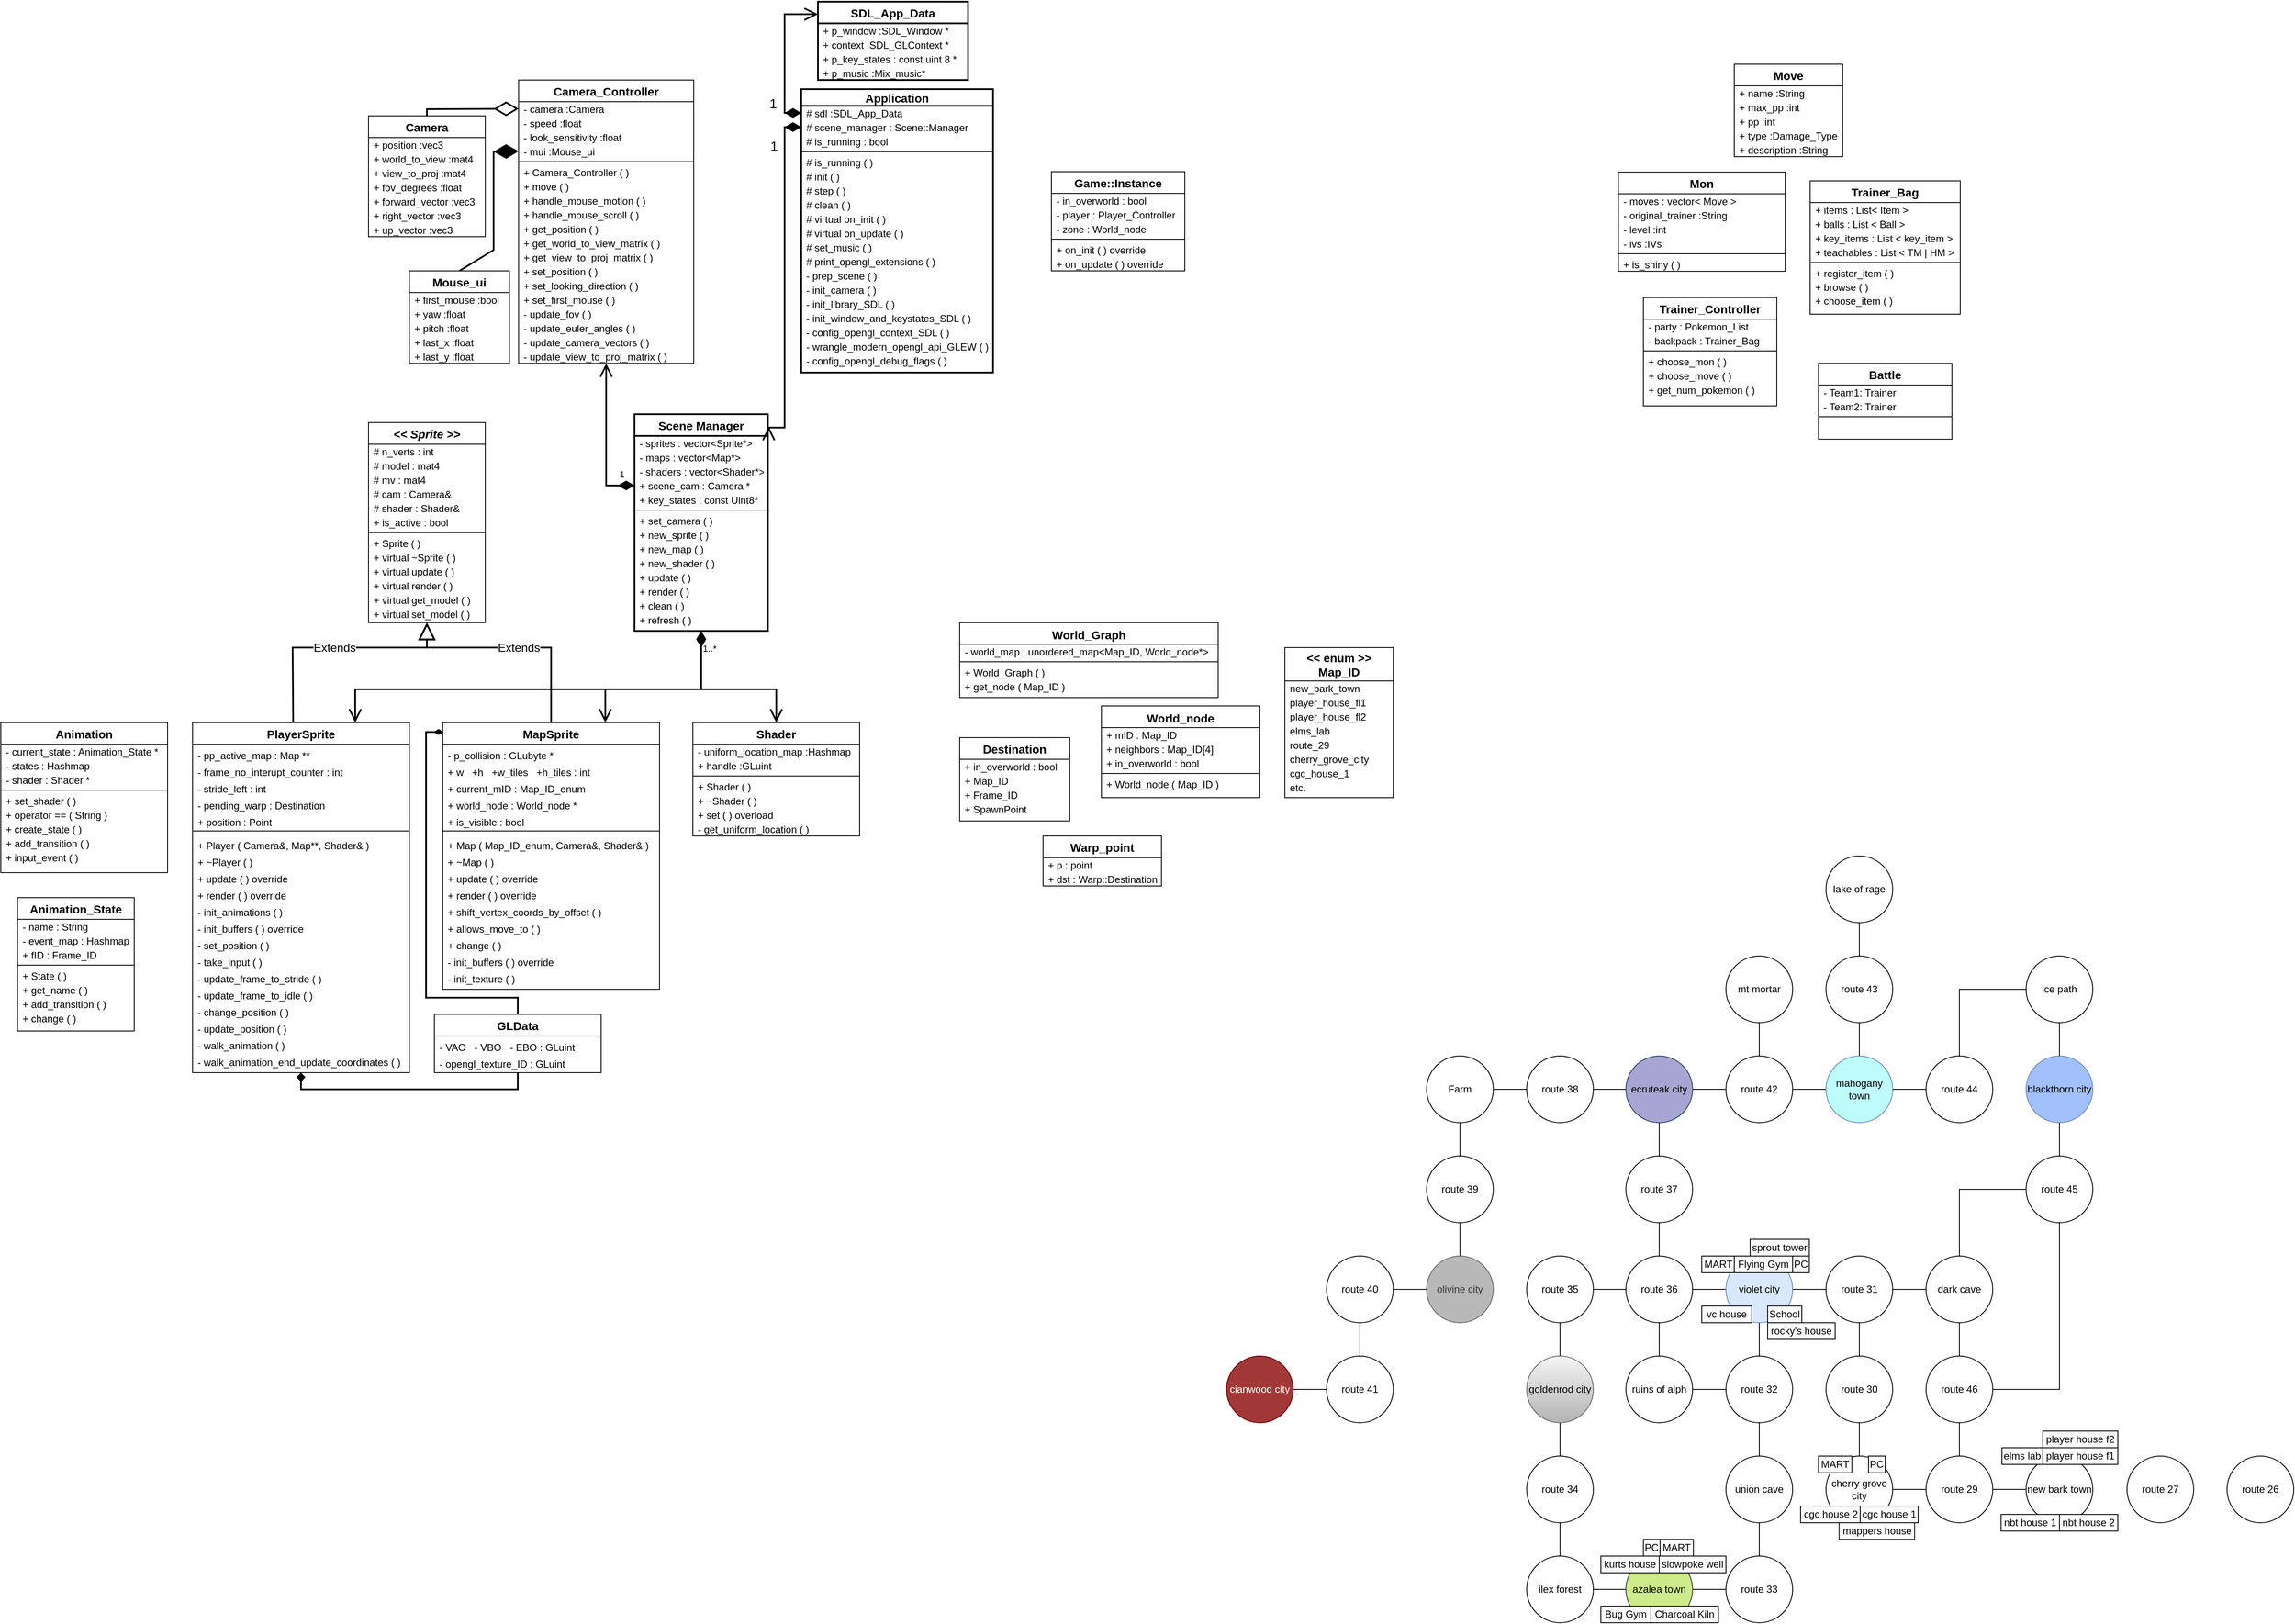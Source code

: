 <mxfile version="16.0.0" type="device"><diagram id="C5RBs43oDa-KdzZeNtuy" name="Page-1"><mxGraphModel dx="2500" dy="2128" grid="1" gridSize="10" guides="1" tooltips="1" connect="1" arrows="1" fold="1" page="1" pageScale="1" pageWidth="827" pageHeight="1169" math="0" shadow="0"><root><mxCell id="WIyWlLk6GJQsqaUBKTNV-0"/><mxCell id="WIyWlLk6GJQsqaUBKTNV-1" parent="WIyWlLk6GJQsqaUBKTNV-0"/><mxCell id="zkfFHV4jXpPFQw0GAbJ--0" value="PlayerSprite" style="swimlane;fontStyle=1;align=center;verticalAlign=middle;childLayout=stackLayout;horizontal=1;startSize=26;horizontalStack=0;resizeParent=1;resizeLast=0;collapsible=1;marginBottom=0;rounded=0;shadow=0;strokeWidth=1;fontSize=14;" parent="WIyWlLk6GJQsqaUBKTNV-1" vertex="1"><mxGeometry x="200" y="120" width="260" height="420" as="geometry"><mxRectangle x="230" y="140" width="160" height="26" as="alternateBounds"/></mxGeometry></mxCell><mxCell id="zkfFHV4jXpPFQw0GAbJ--3" value="- pp_active_map : Map **" style="text;align=left;verticalAlign=top;spacingLeft=4;spacingRight=4;overflow=hidden;rotatable=0;points=[[0,0.5],[1,0.5]];portConstraint=eastwest;rounded=0;shadow=0;html=0;fontStyle=0;" parent="zkfFHV4jXpPFQw0GAbJ--0" vertex="1"><mxGeometry y="26" width="260" height="20" as="geometry"/></mxCell><mxCell id="H-kcuTQwobJAQm0FvYez-4" value="- frame_no_interupt_counter : int" style="text;align=left;verticalAlign=top;spacingLeft=4;spacingRight=4;overflow=hidden;rotatable=0;points=[[0,0.5],[1,0.5]];portConstraint=eastwest;rounded=0;shadow=0;html=0;fontStyle=0;" parent="zkfFHV4jXpPFQw0GAbJ--0" vertex="1"><mxGeometry y="46" width="260" height="20" as="geometry"/></mxCell><mxCell id="H-kcuTQwobJAQm0FvYez-5" value="- stride_left : int" style="text;align=left;verticalAlign=top;spacingLeft=4;spacingRight=4;overflow=hidden;rotatable=0;points=[[0,0.5],[1,0.5]];portConstraint=eastwest;rounded=0;shadow=0;html=0;fontStyle=0;" parent="zkfFHV4jXpPFQw0GAbJ--0" vertex="1"><mxGeometry y="66" width="260" height="20" as="geometry"/></mxCell><mxCell id="zkfFHV4jXpPFQw0GAbJ--5" value="- pending_warp : Destination" style="text;align=left;verticalAlign=top;spacingLeft=4;spacingRight=4;overflow=hidden;rotatable=0;points=[[0,0.5],[1,0.5]];portConstraint=eastwest;fontStyle=0;" parent="zkfFHV4jXpPFQw0GAbJ--0" vertex="1"><mxGeometry y="86" width="260" height="20" as="geometry"/></mxCell><mxCell id="H-kcuTQwobJAQm0FvYez-6" value="+ position : Point " style="text;align=left;verticalAlign=top;spacingLeft=4;spacingRight=4;overflow=hidden;rotatable=0;points=[[0,0.5],[1,0.5]];portConstraint=eastwest;fontStyle=0;" parent="zkfFHV4jXpPFQw0GAbJ--0" vertex="1"><mxGeometry y="106" width="260" height="20" as="geometry"/></mxCell><mxCell id="zkfFHV4jXpPFQw0GAbJ--4" value="" style="line;html=1;strokeWidth=1;align=left;verticalAlign=middle;spacingTop=-1;spacingLeft=3;spacingRight=3;rotatable=0;labelPosition=right;points=[];portConstraint=eastwest;" parent="zkfFHV4jXpPFQw0GAbJ--0" vertex="1"><mxGeometry y="126" width="260" height="8" as="geometry"/></mxCell><mxCell id="H-kcuTQwobJAQm0FvYez-9" value="+ Player ( Camera&amp;, Map**, Shader&amp; ) " style="text;align=left;verticalAlign=top;spacingLeft=4;spacingRight=4;overflow=hidden;rotatable=0;points=[[0,0.5],[1,0.5]];portConstraint=eastwest;fontStyle=0;" parent="zkfFHV4jXpPFQw0GAbJ--0" vertex="1"><mxGeometry y="134" width="260" height="20" as="geometry"/></mxCell><mxCell id="H-kcuTQwobJAQm0FvYez-10" value="+ ~Player ( )" style="text;align=left;verticalAlign=top;spacingLeft=4;spacingRight=4;overflow=hidden;rotatable=0;points=[[0,0.5],[1,0.5]];portConstraint=eastwest;fontStyle=0;" parent="zkfFHV4jXpPFQw0GAbJ--0" vertex="1"><mxGeometry y="154" width="260" height="20" as="geometry"/></mxCell><mxCell id="H-kcuTQwobJAQm0FvYez-15" value="+ update ( ) override" style="text;align=left;verticalAlign=top;spacingLeft=4;spacingRight=4;overflow=hidden;rotatable=0;points=[[0,0.5],[1,0.5]];portConstraint=eastwest;fontStyle=0;" parent="zkfFHV4jXpPFQw0GAbJ--0" vertex="1"><mxGeometry y="174" width="260" height="20" as="geometry"/></mxCell><mxCell id="H-kcuTQwobJAQm0FvYez-16" value="+ render ( ) override" style="text;align=left;verticalAlign=top;spacingLeft=4;spacingRight=4;overflow=hidden;rotatable=0;points=[[0,0.5],[1,0.5]];portConstraint=eastwest;fontStyle=0;" parent="zkfFHV4jXpPFQw0GAbJ--0" vertex="1"><mxGeometry y="194" width="260" height="20" as="geometry"/></mxCell><mxCell id="H-kcuTQwobJAQm0FvYez-13" value="- init_animations ( )" style="text;align=left;verticalAlign=top;spacingLeft=4;spacingRight=4;overflow=hidden;rotatable=0;points=[[0,0.5],[1,0.5]];portConstraint=eastwest;fontStyle=0;" parent="zkfFHV4jXpPFQw0GAbJ--0" vertex="1"><mxGeometry y="214" width="260" height="20" as="geometry"/></mxCell><mxCell id="H-kcuTQwobJAQm0FvYez-14" value="- init_buffers ( ) override" style="text;align=left;verticalAlign=top;spacingLeft=4;spacingRight=4;overflow=hidden;rotatable=0;points=[[0,0.5],[1,0.5]];portConstraint=eastwest;fontStyle=0;" parent="zkfFHV4jXpPFQw0GAbJ--0" vertex="1"><mxGeometry y="234" width="260" height="20" as="geometry"/></mxCell><mxCell id="H-kcuTQwobJAQm0FvYez-17" value="- set_position ( )" style="text;align=left;verticalAlign=top;spacingLeft=4;spacingRight=4;overflow=hidden;rotatable=0;points=[[0,0.5],[1,0.5]];portConstraint=eastwest;fontStyle=0;" parent="zkfFHV4jXpPFQw0GAbJ--0" vertex="1"><mxGeometry y="254" width="260" height="20" as="geometry"/></mxCell><mxCell id="H-kcuTQwobJAQm0FvYez-18" value="- take_input ( )" style="text;align=left;verticalAlign=top;spacingLeft=4;spacingRight=4;overflow=hidden;rotatable=0;points=[[0,0.5],[1,0.5]];portConstraint=eastwest;fontStyle=0;" parent="zkfFHV4jXpPFQw0GAbJ--0" vertex="1"><mxGeometry y="274" width="260" height="20" as="geometry"/></mxCell><mxCell id="H-kcuTQwobJAQm0FvYez-19" value="- update_frame_to_stride ( )" style="text;align=left;verticalAlign=top;spacingLeft=4;spacingRight=4;overflow=hidden;rotatable=0;points=[[0,0.5],[1,0.5]];portConstraint=eastwest;fontStyle=0;" parent="zkfFHV4jXpPFQw0GAbJ--0" vertex="1"><mxGeometry y="294" width="260" height="20" as="geometry"/></mxCell><mxCell id="H-kcuTQwobJAQm0FvYez-20" value="- update_frame_to_idle ( )" style="text;align=left;verticalAlign=top;spacingLeft=4;spacingRight=4;overflow=hidden;rotatable=0;points=[[0,0.5],[1,0.5]];portConstraint=eastwest;fontStyle=0;" parent="zkfFHV4jXpPFQw0GAbJ--0" vertex="1"><mxGeometry y="314" width="260" height="20" as="geometry"/></mxCell><mxCell id="H-kcuTQwobJAQm0FvYez-21" value="- change_position ( )" style="text;align=left;verticalAlign=top;spacingLeft=4;spacingRight=4;overflow=hidden;rotatable=0;points=[[0,0.5],[1,0.5]];portConstraint=eastwest;fontStyle=0;" parent="zkfFHV4jXpPFQw0GAbJ--0" vertex="1"><mxGeometry y="334" width="260" height="20" as="geometry"/></mxCell><mxCell id="H-kcuTQwobJAQm0FvYez-22" value="- update_position ( )" style="text;align=left;verticalAlign=top;spacingLeft=4;spacingRight=4;overflow=hidden;rotatable=0;points=[[0,0.5],[1,0.5]];portConstraint=eastwest;fontStyle=0;" parent="zkfFHV4jXpPFQw0GAbJ--0" vertex="1"><mxGeometry y="354" width="260" height="20" as="geometry"/></mxCell><mxCell id="H-kcuTQwobJAQm0FvYez-23" value="- walk_animation ( )" style="text;align=left;verticalAlign=top;spacingLeft=4;spacingRight=4;overflow=hidden;rotatable=0;points=[[0,0.5],[1,0.5]];portConstraint=eastwest;fontStyle=0;" parent="zkfFHV4jXpPFQw0GAbJ--0" vertex="1"><mxGeometry y="374" width="260" height="20" as="geometry"/></mxCell><mxCell id="H-kcuTQwobJAQm0FvYez-24" value="- walk_animation_end_update_coordinates ( )" style="text;align=left;verticalAlign=top;spacingLeft=4;spacingRight=4;overflow=hidden;rotatable=0;points=[[0,0.5],[1,0.5]];portConstraint=eastwest;fontStyle=0;" parent="zkfFHV4jXpPFQw0GAbJ--0" vertex="1"><mxGeometry y="394" width="260" height="20" as="geometry"/></mxCell><mxCell id="zkfFHV4jXpPFQw0GAbJ--17" value="Scene Manager" style="swimlane;fontStyle=1;align=center;verticalAlign=middle;childLayout=stackLayout;horizontal=1;startSize=26;horizontalStack=0;resizeParent=1;resizeLast=0;collapsible=1;marginBottom=0;rounded=0;shadow=0;strokeWidth=2;fontSize=14;" parent="WIyWlLk6GJQsqaUBKTNV-1" vertex="1"><mxGeometry x="730" y="-250" width="160" height="260" as="geometry"><mxRectangle x="550" y="140" width="160" height="26" as="alternateBounds"/></mxGeometry></mxCell><mxCell id="zkfFHV4jXpPFQw0GAbJ--18" value="- sprites : vector&lt;Sprite*&gt;" style="text;align=left;verticalAlign=middle;spacingLeft=4;spacingRight=4;overflow=hidden;rotatable=0;points=[[0,0.5],[1,0.5]];portConstraint=eastwest;fontStyle=0;" parent="zkfFHV4jXpPFQw0GAbJ--17" vertex="1"><mxGeometry y="26" width="160" height="17" as="geometry"/></mxCell><mxCell id="zkfFHV4jXpPFQw0GAbJ--19" value="- maps : vector&lt;Map*&gt;" style="text;align=left;verticalAlign=middle;spacingLeft=4;spacingRight=4;overflow=hidden;rotatable=0;points=[[0,0.5],[1,0.5]];portConstraint=eastwest;rounded=0;shadow=0;html=0;fontStyle=0;" parent="zkfFHV4jXpPFQw0GAbJ--17" vertex="1"><mxGeometry y="43" width="160" height="17" as="geometry"/></mxCell><mxCell id="zkfFHV4jXpPFQw0GAbJ--20" value="- shaders : vector&lt;Shader*&gt;" style="text;align=left;verticalAlign=middle;spacingLeft=4;spacingRight=4;overflow=hidden;rotatable=0;points=[[0,0.5],[1,0.5]];portConstraint=eastwest;rounded=0;shadow=0;html=0;fontStyle=0;" parent="zkfFHV4jXpPFQw0GAbJ--17" vertex="1"><mxGeometry y="60" width="160" height="17" as="geometry"/></mxCell><mxCell id="zkfFHV4jXpPFQw0GAbJ--21" value="+ scene_cam : Camera * " style="text;align=left;verticalAlign=middle;spacingLeft=4;spacingRight=4;overflow=hidden;rotatable=0;points=[[0,0.5],[1,0.5]];portConstraint=eastwest;rounded=0;shadow=0;html=0;fontStyle=0;" parent="zkfFHV4jXpPFQw0GAbJ--17" vertex="1"><mxGeometry y="77" width="160" height="17" as="geometry"/></mxCell><mxCell id="zkfFHV4jXpPFQw0GAbJ--22" value="+ key_states : const Uint8*" style="text;align=left;verticalAlign=middle;spacingLeft=4;spacingRight=4;overflow=hidden;rotatable=0;points=[[0,0.5],[1,0.5]];portConstraint=eastwest;rounded=0;shadow=0;html=0;fontStyle=0;" parent="zkfFHV4jXpPFQw0GAbJ--17" vertex="1"><mxGeometry y="94" width="160" height="17" as="geometry"/></mxCell><mxCell id="zkfFHV4jXpPFQw0GAbJ--23" value="" style="line;html=1;strokeWidth=1;align=left;verticalAlign=middle;spacingTop=-1;spacingLeft=3;spacingRight=3;rotatable=0;labelPosition=right;points=[];portConstraint=eastwest;" parent="zkfFHV4jXpPFQw0GAbJ--17" vertex="1"><mxGeometry y="111" width="160" height="8" as="geometry"/></mxCell><mxCell id="zkfFHV4jXpPFQw0GAbJ--24" value="+ set_camera ( )" style="text;align=left;verticalAlign=middle;spacingLeft=4;spacingRight=4;overflow=hidden;rotatable=0;points=[[0,0.5],[1,0.5]];portConstraint=eastwest;fontStyle=0;" parent="zkfFHV4jXpPFQw0GAbJ--17" vertex="1"><mxGeometry y="119" width="160" height="17" as="geometry"/></mxCell><mxCell id="zkfFHV4jXpPFQw0GAbJ--25" value="+ new_sprite ( )" style="text;align=left;verticalAlign=middle;spacingLeft=4;spacingRight=4;overflow=hidden;rotatable=0;points=[[0,0.5],[1,0.5]];portConstraint=eastwest;fontStyle=0;" parent="zkfFHV4jXpPFQw0GAbJ--17" vertex="1"><mxGeometry y="136" width="160" height="17" as="geometry"/></mxCell><mxCell id="H-kcuTQwobJAQm0FvYez-26" value="+ new_map ( )" style="text;align=left;verticalAlign=middle;spacingLeft=4;spacingRight=4;overflow=hidden;rotatable=0;points=[[0,0.5],[1,0.5]];portConstraint=eastwest;fontStyle=0;" parent="zkfFHV4jXpPFQw0GAbJ--17" vertex="1"><mxGeometry y="153" width="160" height="17" as="geometry"/></mxCell><mxCell id="H-kcuTQwobJAQm0FvYez-27" value="+ new_shader ( )" style="text;align=left;verticalAlign=middle;spacingLeft=4;spacingRight=4;overflow=hidden;rotatable=0;points=[[0,0.5],[1,0.5]];portConstraint=eastwest;fontStyle=0;" parent="zkfFHV4jXpPFQw0GAbJ--17" vertex="1"><mxGeometry y="170" width="160" height="17" as="geometry"/></mxCell><mxCell id="H-kcuTQwobJAQm0FvYez-28" value="+ update ( )" style="text;align=left;verticalAlign=middle;spacingLeft=4;spacingRight=4;overflow=hidden;rotatable=0;points=[[0,0.5],[1,0.5]];portConstraint=eastwest;fontStyle=0;" parent="zkfFHV4jXpPFQw0GAbJ--17" vertex="1"><mxGeometry y="187" width="160" height="17" as="geometry"/></mxCell><mxCell id="H-kcuTQwobJAQm0FvYez-29" value="+ render ( )" style="text;align=left;verticalAlign=middle;spacingLeft=4;spacingRight=4;overflow=hidden;rotatable=0;points=[[0,0.5],[1,0.5]];portConstraint=eastwest;fontStyle=0;" parent="zkfFHV4jXpPFQw0GAbJ--17" vertex="1"><mxGeometry y="204" width="160" height="17" as="geometry"/></mxCell><mxCell id="H-kcuTQwobJAQm0FvYez-30" value="+ clean ( )" style="text;align=left;verticalAlign=middle;spacingLeft=4;spacingRight=4;overflow=hidden;rotatable=0;points=[[0,0.5],[1,0.5]];portConstraint=eastwest;fontStyle=0;" parent="zkfFHV4jXpPFQw0GAbJ--17" vertex="1"><mxGeometry y="221" width="160" height="17" as="geometry"/></mxCell><mxCell id="H-kcuTQwobJAQm0FvYez-31" value="+ refresh ( )" style="text;align=left;verticalAlign=middle;spacingLeft=4;spacingRight=4;overflow=hidden;rotatable=0;points=[[0,0.5],[1,0.5]];portConstraint=eastwest;fontStyle=0;" parent="zkfFHV4jXpPFQw0GAbJ--17" vertex="1"><mxGeometry y="238" width="160" height="17" as="geometry"/></mxCell><mxCell id="H-kcuTQwobJAQm0FvYez-32" value="MapSprite" style="swimlane;fontStyle=1;align=center;verticalAlign=middle;childLayout=stackLayout;horizontal=1;startSize=26;horizontalStack=0;resizeParent=1;resizeLast=0;collapsible=1;marginBottom=0;rounded=0;shadow=0;strokeWidth=1;fontSize=14;" parent="WIyWlLk6GJQsqaUBKTNV-1" vertex="1"><mxGeometry x="500" y="120" width="260" height="320" as="geometry"><mxRectangle x="230" y="140" width="160" height="26" as="alternateBounds"/></mxGeometry></mxCell><mxCell id="H-kcuTQwobJAQm0FvYez-35" value="- p_collision : GLubyte *" style="text;align=left;verticalAlign=top;spacingLeft=4;spacingRight=4;overflow=hidden;rotatable=0;points=[[0,0.5],[1,0.5]];portConstraint=eastwest;rounded=0;shadow=0;html=0;fontStyle=0;" parent="H-kcuTQwobJAQm0FvYez-32" vertex="1"><mxGeometry y="26" width="260" height="20" as="geometry"/></mxCell><mxCell id="H-kcuTQwobJAQm0FvYez-36" value="+ w   +h   +w_tiles   +h_tiles : int" style="text;align=left;verticalAlign=top;spacingLeft=4;spacingRight=4;overflow=hidden;rotatable=0;points=[[0,0.5],[1,0.5]];portConstraint=eastwest;rounded=0;shadow=0;html=0;fontStyle=0;" parent="H-kcuTQwobJAQm0FvYez-32" vertex="1"><mxGeometry y="46" width="260" height="20" as="geometry"/></mxCell><mxCell id="H-kcuTQwobJAQm0FvYez-37" value="+ current_mID : Map_ID_enum" style="text;align=left;verticalAlign=top;spacingLeft=4;spacingRight=4;overflow=hidden;rotatable=0;points=[[0,0.5],[1,0.5]];portConstraint=eastwest;rounded=0;shadow=0;html=0;fontStyle=0;" parent="H-kcuTQwobJAQm0FvYez-32" vertex="1"><mxGeometry y="66" width="260" height="20" as="geometry"/></mxCell><mxCell id="H-kcuTQwobJAQm0FvYez-38" value="+ world_node : World_node *" style="text;align=left;verticalAlign=top;spacingLeft=4;spacingRight=4;overflow=hidden;rotatable=0;points=[[0,0.5],[1,0.5]];portConstraint=eastwest;fontStyle=0;" parent="H-kcuTQwobJAQm0FvYez-32" vertex="1"><mxGeometry y="86" width="260" height="20" as="geometry"/></mxCell><mxCell id="H-kcuTQwobJAQm0FvYez-39" value="+ is_visible : bool" style="text;align=left;verticalAlign=top;spacingLeft=4;spacingRight=4;overflow=hidden;rotatable=0;points=[[0,0.5],[1,0.5]];portConstraint=eastwest;fontStyle=0;" parent="H-kcuTQwobJAQm0FvYez-32" vertex="1"><mxGeometry y="106" width="260" height="20" as="geometry"/></mxCell><mxCell id="H-kcuTQwobJAQm0FvYez-40" value="" style="line;html=1;strokeWidth=1;align=left;verticalAlign=middle;spacingTop=-1;spacingLeft=3;spacingRight=3;rotatable=0;labelPosition=right;points=[];portConstraint=eastwest;" parent="H-kcuTQwobJAQm0FvYez-32" vertex="1"><mxGeometry y="126" width="260" height="8" as="geometry"/></mxCell><mxCell id="H-kcuTQwobJAQm0FvYez-41" value="+ Map ( Map_ID_enum, Camera&amp;, Shader&amp; ) " style="text;align=left;verticalAlign=top;spacingLeft=4;spacingRight=4;overflow=hidden;rotatable=0;points=[[0,0.5],[1,0.5]];portConstraint=eastwest;fontStyle=0;" parent="H-kcuTQwobJAQm0FvYez-32" vertex="1"><mxGeometry y="134" width="260" height="20" as="geometry"/></mxCell><mxCell id="H-kcuTQwobJAQm0FvYez-42" value="+ ~Map ( )" style="text;align=left;verticalAlign=top;spacingLeft=4;spacingRight=4;overflow=hidden;rotatable=0;points=[[0,0.5],[1,0.5]];portConstraint=eastwest;fontStyle=0;" parent="H-kcuTQwobJAQm0FvYez-32" vertex="1"><mxGeometry y="154" width="260" height="20" as="geometry"/></mxCell><mxCell id="H-kcuTQwobJAQm0FvYez-43" value="+ update ( ) override" style="text;align=left;verticalAlign=top;spacingLeft=4;spacingRight=4;overflow=hidden;rotatable=0;points=[[0,0.5],[1,0.5]];portConstraint=eastwest;fontStyle=0;" parent="H-kcuTQwobJAQm0FvYez-32" vertex="1"><mxGeometry y="174" width="260" height="20" as="geometry"/></mxCell><mxCell id="H-kcuTQwobJAQm0FvYez-44" value="+ render ( ) override" style="text;align=left;verticalAlign=top;spacingLeft=4;spacingRight=4;overflow=hidden;rotatable=0;points=[[0,0.5],[1,0.5]];portConstraint=eastwest;fontStyle=0;" parent="H-kcuTQwobJAQm0FvYez-32" vertex="1"><mxGeometry y="194" width="260" height="20" as="geometry"/></mxCell><mxCell id="H-kcuTQwobJAQm0FvYez-47" value="+ shift_vertex_coords_by_offset ( )" style="text;align=left;verticalAlign=top;spacingLeft=4;spacingRight=4;overflow=hidden;rotatable=0;points=[[0,0.5],[1,0.5]];portConstraint=eastwest;fontStyle=0;" parent="H-kcuTQwobJAQm0FvYez-32" vertex="1"><mxGeometry y="214" width="260" height="20" as="geometry"/></mxCell><mxCell id="H-kcuTQwobJAQm0FvYez-48" value="+ allows_move_to ( )" style="text;align=left;verticalAlign=top;spacingLeft=4;spacingRight=4;overflow=hidden;rotatable=0;points=[[0,0.5],[1,0.5]];portConstraint=eastwest;fontStyle=0;" parent="H-kcuTQwobJAQm0FvYez-32" vertex="1"><mxGeometry y="234" width="260" height="20" as="geometry"/></mxCell><mxCell id="H-kcuTQwobJAQm0FvYez-49" value="+ change ( )" style="text;align=left;verticalAlign=top;spacingLeft=4;spacingRight=4;overflow=hidden;rotatable=0;points=[[0,0.5],[1,0.5]];portConstraint=eastwest;fontStyle=0;" parent="H-kcuTQwobJAQm0FvYez-32" vertex="1"><mxGeometry y="254" width="260" height="20" as="geometry"/></mxCell><mxCell id="H-kcuTQwobJAQm0FvYez-46" value="- init_buffers ( ) override" style="text;align=left;verticalAlign=top;spacingLeft=4;spacingRight=4;overflow=hidden;rotatable=0;points=[[0,0.5],[1,0.5]];portConstraint=eastwest;fontStyle=0;" parent="H-kcuTQwobJAQm0FvYez-32" vertex="1"><mxGeometry y="274" width="260" height="20" as="geometry"/></mxCell><mxCell id="H-kcuTQwobJAQm0FvYez-45" value="- init_texture ( )" style="text;align=left;verticalAlign=top;spacingLeft=4;spacingRight=4;overflow=hidden;rotatable=0;points=[[0,0.5],[1,0.5]];portConstraint=eastwest;fontStyle=0;" parent="H-kcuTQwobJAQm0FvYez-32" vertex="1"><mxGeometry y="294" width="260" height="20" as="geometry"/></mxCell><mxCell id="H-kcuTQwobJAQm0FvYez-57" value="&lt;&lt; Sprite &gt;&gt;" style="swimlane;fontStyle=3;align=center;verticalAlign=middle;childLayout=stackLayout;horizontal=1;startSize=26;horizontalStack=0;resizeParent=1;resizeLast=0;collapsible=1;marginBottom=0;rounded=0;shadow=0;strokeWidth=1;fontSize=14;" parent="WIyWlLk6GJQsqaUBKTNV-1" vertex="1"><mxGeometry x="411" y="-240" width="140" height="240" as="geometry"><mxRectangle x="230" y="140" width="160" height="26" as="alternateBounds"/></mxGeometry></mxCell><mxCell id="H-kcuTQwobJAQm0FvYez-58" value="# n_verts : int" style="text;align=left;verticalAlign=middle;spacingLeft=4;spacingRight=4;overflow=hidden;rotatable=0;points=[[0,0.5],[1,0.5]];portConstraint=eastwest;fontStyle=0;" parent="H-kcuTQwobJAQm0FvYez-57" vertex="1"><mxGeometry y="26" width="140" height="17" as="geometry"/></mxCell><mxCell id="H-kcuTQwobJAQm0FvYez-59" value="# model : mat4" style="text;align=left;verticalAlign=middle;spacingLeft=4;spacingRight=4;overflow=hidden;rotatable=0;points=[[0,0.5],[1,0.5]];portConstraint=eastwest;rounded=0;shadow=0;html=0;fontStyle=0;" parent="H-kcuTQwobJAQm0FvYez-57" vertex="1"><mxGeometry y="43" width="140" height="17" as="geometry"/></mxCell><mxCell id="H-kcuTQwobJAQm0FvYez-60" value="# mv : mat4" style="text;align=left;verticalAlign=middle;spacingLeft=4;spacingRight=4;overflow=hidden;rotatable=0;points=[[0,0.5],[1,0.5]];portConstraint=eastwest;rounded=0;shadow=0;html=0;fontStyle=0;" parent="H-kcuTQwobJAQm0FvYez-57" vertex="1"><mxGeometry y="60" width="140" height="17" as="geometry"/></mxCell><mxCell id="H-kcuTQwobJAQm0FvYez-61" value="# cam : Camera&amp;" style="text;align=left;verticalAlign=middle;spacingLeft=4;spacingRight=4;overflow=hidden;rotatable=0;points=[[0,0.5],[1,0.5]];portConstraint=eastwest;rounded=0;shadow=0;html=0;fontStyle=0;" parent="H-kcuTQwobJAQm0FvYez-57" vertex="1"><mxGeometry y="77" width="140" height="17" as="geometry"/></mxCell><mxCell id="H-kcuTQwobJAQm0FvYez-62" value="# shader : Shader&amp;" style="text;align=left;verticalAlign=middle;spacingLeft=4;spacingRight=4;overflow=hidden;rotatable=0;points=[[0,0.5],[1,0.5]];portConstraint=eastwest;rounded=0;shadow=0;html=0;fontStyle=0;" parent="H-kcuTQwobJAQm0FvYez-57" vertex="1"><mxGeometry y="94" width="140" height="17" as="geometry"/></mxCell><mxCell id="H-kcuTQwobJAQm0FvYez-63" value="+ is_active : bool" style="text;align=left;verticalAlign=middle;spacingLeft=4;spacingRight=4;overflow=hidden;rotatable=0;points=[[0,0.5],[1,0.5]];portConstraint=eastwest;fontStyle=0;" parent="H-kcuTQwobJAQm0FvYez-57" vertex="1"><mxGeometry y="111" width="140" height="17" as="geometry"/></mxCell><mxCell id="H-kcuTQwobJAQm0FvYez-65" value="" style="line;html=1;strokeWidth=1;align=left;verticalAlign=middle;spacingTop=-1;spacingLeft=3;spacingRight=3;rotatable=0;labelPosition=right;points=[];portConstraint=eastwest;" parent="H-kcuTQwobJAQm0FvYez-57" vertex="1"><mxGeometry y="128" width="140" height="8" as="geometry"/></mxCell><mxCell id="H-kcuTQwobJAQm0FvYez-66" value="+ Sprite ( ) " style="text;align=left;verticalAlign=middle;spacingLeft=4;spacingRight=4;overflow=hidden;rotatable=0;points=[[0,0.5],[1,0.5]];portConstraint=eastwest;fontStyle=0;" parent="H-kcuTQwobJAQm0FvYez-57" vertex="1"><mxGeometry y="136" width="140" height="17" as="geometry"/></mxCell><mxCell id="H-kcuTQwobJAQm0FvYez-67" value="+ virtual ~Sprite ( )" style="text;align=left;verticalAlign=middle;spacingLeft=4;spacingRight=4;overflow=hidden;rotatable=0;points=[[0,0.5],[1,0.5]];portConstraint=eastwest;fontStyle=0;" parent="H-kcuTQwobJAQm0FvYez-57" vertex="1"><mxGeometry y="153" width="140" height="17" as="geometry"/></mxCell><mxCell id="H-kcuTQwobJAQm0FvYez-68" value="+ virtual update ( )" style="text;align=left;verticalAlign=middle;spacingLeft=4;spacingRight=4;overflow=hidden;rotatable=0;points=[[0,0.5],[1,0.5]];portConstraint=eastwest;fontStyle=0;fontSize=12;" parent="H-kcuTQwobJAQm0FvYez-57" vertex="1"><mxGeometry y="170" width="140" height="17" as="geometry"/></mxCell><mxCell id="H-kcuTQwobJAQm0FvYez-69" value="+ virtual render ( )" style="text;align=left;verticalAlign=middle;spacingLeft=4;spacingRight=4;overflow=hidden;rotatable=0;points=[[0,0.5],[1,0.5]];portConstraint=eastwest;fontStyle=0;" parent="H-kcuTQwobJAQm0FvYez-57" vertex="1"><mxGeometry y="187" width="140" height="17" as="geometry"/></mxCell><mxCell id="H-kcuTQwobJAQm0FvYez-70" value="+ virtual get_model ( )" style="text;align=left;verticalAlign=middle;spacingLeft=4;spacingRight=4;overflow=hidden;rotatable=0;points=[[0,0.5],[1,0.5]];portConstraint=eastwest;fontStyle=0;" parent="H-kcuTQwobJAQm0FvYez-57" vertex="1"><mxGeometry y="204" width="140" height="17" as="geometry"/></mxCell><mxCell id="H-kcuTQwobJAQm0FvYez-71" value="+ virtual set_model ( )" style="text;align=left;verticalAlign=middle;spacingLeft=4;spacingRight=4;overflow=hidden;rotatable=0;points=[[0,0.5],[1,0.5]];portConstraint=eastwest;fontStyle=0;" parent="H-kcuTQwobJAQm0FvYez-57" vertex="1"><mxGeometry y="221" width="140" height="17" as="geometry"/></mxCell><mxCell id="H-kcuTQwobJAQm0FvYez-77" value="Application" style="swimlane;fontStyle=1;align=center;verticalAlign=middle;childLayout=stackLayout;horizontal=1;startSize=20;horizontalStack=0;resizeParent=1;resizeLast=0;collapsible=1;marginBottom=0;rounded=0;shadow=0;strokeWidth=2;fontSize=14;" parent="WIyWlLk6GJQsqaUBKTNV-1" vertex="1"><mxGeometry x="930" y="-640" width="230" height="340" as="geometry"><mxRectangle x="230" y="140" width="160" height="26" as="alternateBounds"/></mxGeometry></mxCell><mxCell id="H-kcuTQwobJAQm0FvYez-78" value="# sdl :SDL_App_Data" style="text;align=left;verticalAlign=middle;spacingLeft=4;spacingRight=4;overflow=hidden;rotatable=0;points=[[0,0.5],[1,0.5]];portConstraint=eastwest;fontStyle=0;" parent="H-kcuTQwobJAQm0FvYez-77" vertex="1"><mxGeometry y="20" width="230" height="17" as="geometry"/></mxCell><mxCell id="H-kcuTQwobJAQm0FvYez-83" value="# scene_manager : Scene::Manager" style="text;align=left;verticalAlign=middle;spacingLeft=4;spacingRight=4;overflow=hidden;rotatable=0;points=[[0,0.5],[1,0.5]];portConstraint=eastwest;fontStyle=0;" parent="H-kcuTQwobJAQm0FvYez-77" vertex="1"><mxGeometry y="37" width="230" height="17" as="geometry"/></mxCell><mxCell id="H-kcuTQwobJAQm0FvYez-82" value="# is_running : bool" style="text;align=left;verticalAlign=middle;spacingLeft=4;spacingRight=4;overflow=hidden;rotatable=0;points=[[0,0.5],[1,0.5]];portConstraint=eastwest;rounded=0;shadow=0;html=0;fontStyle=0;" parent="H-kcuTQwobJAQm0FvYez-77" vertex="1"><mxGeometry y="54" width="230" height="17" as="geometry"/></mxCell><mxCell id="H-kcuTQwobJAQm0FvYez-85" value="" style="line;html=1;strokeWidth=1;align=left;verticalAlign=middle;spacingTop=-1;spacingLeft=3;spacingRight=3;rotatable=0;labelPosition=right;points=[];portConstraint=eastwest;" parent="H-kcuTQwobJAQm0FvYez-77" vertex="1"><mxGeometry y="71" width="230" height="8" as="geometry"/></mxCell><mxCell id="H-kcuTQwobJAQm0FvYez-91" value="# is_running ( )" style="text;align=left;verticalAlign=middle;spacingLeft=4;spacingRight=4;overflow=hidden;rotatable=0;points=[[0,0.5],[1,0.5]];portConstraint=eastwest;fontStyle=0;" parent="H-kcuTQwobJAQm0FvYez-77" vertex="1"><mxGeometry y="79" width="230" height="17" as="geometry"/></mxCell><mxCell id="H-kcuTQwobJAQm0FvYez-86" value="# init ( )" style="text;align=left;verticalAlign=middle;spacingLeft=4;spacingRight=4;overflow=hidden;rotatable=0;points=[[0,0.5],[1,0.5]];portConstraint=eastwest;fontStyle=0;" parent="H-kcuTQwobJAQm0FvYez-77" vertex="1"><mxGeometry y="96" width="230" height="17" as="geometry"/></mxCell><mxCell id="H-kcuTQwobJAQm0FvYez-87" value="# step ( )" style="text;align=left;verticalAlign=middle;spacingLeft=4;spacingRight=4;overflow=hidden;rotatable=0;points=[[0,0.5],[1,0.5]];portConstraint=eastwest;fontStyle=0;" parent="H-kcuTQwobJAQm0FvYez-77" vertex="1"><mxGeometry y="113" width="230" height="17" as="geometry"/></mxCell><mxCell id="H-kcuTQwobJAQm0FvYez-90" value="# clean ( )" style="text;align=left;verticalAlign=middle;spacingLeft=4;spacingRight=4;overflow=hidden;rotatable=0;points=[[0,0.5],[1,0.5]];portConstraint=eastwest;fontStyle=0;" parent="H-kcuTQwobJAQm0FvYez-77" vertex="1"><mxGeometry y="130" width="230" height="17" as="geometry"/></mxCell><mxCell id="H-kcuTQwobJAQm0FvYez-92" value="# virtual on_init ( )" style="text;align=left;verticalAlign=middle;spacingLeft=4;spacingRight=4;overflow=hidden;rotatable=0;points=[[0,0.5],[1,0.5]];portConstraint=eastwest;fontStyle=0;" parent="H-kcuTQwobJAQm0FvYez-77" vertex="1"><mxGeometry y="147" width="230" height="17" as="geometry"/></mxCell><mxCell id="H-kcuTQwobJAQm0FvYez-93" value="# virtual on_update ( )" style="text;align=left;verticalAlign=middle;spacingLeft=4;spacingRight=4;overflow=hidden;rotatable=0;points=[[0,0.5],[1,0.5]];portConstraint=eastwest;fontStyle=0;" parent="H-kcuTQwobJAQm0FvYez-77" vertex="1"><mxGeometry y="164" width="230" height="17" as="geometry"/></mxCell><mxCell id="H-kcuTQwobJAQm0FvYez-101" value="# set_music ( )" style="text;align=left;verticalAlign=middle;spacingLeft=4;spacingRight=4;overflow=hidden;rotatable=0;points=[[0,0.5],[1,0.5]];portConstraint=eastwest;fontStyle=0;" parent="H-kcuTQwobJAQm0FvYez-77" vertex="1"><mxGeometry y="181" width="230" height="17" as="geometry"/></mxCell><mxCell id="H-kcuTQwobJAQm0FvYez-102" value="# print_opengl_extensions ( )" style="text;align=left;verticalAlign=middle;spacingLeft=4;spacingRight=4;overflow=hidden;rotatable=0;points=[[0,0.5],[1,0.5]];portConstraint=eastwest;fontStyle=0;" parent="H-kcuTQwobJAQm0FvYez-77" vertex="1"><mxGeometry y="198" width="230" height="17" as="geometry"/></mxCell><mxCell id="H-kcuTQwobJAQm0FvYez-94" value="- prep_scene ( )" style="text;align=left;verticalAlign=middle;spacingLeft=4;spacingRight=4;overflow=hidden;rotatable=0;points=[[0,0.5],[1,0.5]];portConstraint=eastwest;fontStyle=0;" parent="H-kcuTQwobJAQm0FvYez-77" vertex="1"><mxGeometry y="215" width="230" height="17" as="geometry"/></mxCell><mxCell id="H-kcuTQwobJAQm0FvYez-95" value="- init_camera ( )" style="text;align=left;verticalAlign=middle;spacingLeft=4;spacingRight=4;overflow=hidden;rotatable=0;points=[[0,0.5],[1,0.5]];portConstraint=eastwest;fontStyle=0;" parent="H-kcuTQwobJAQm0FvYez-77" vertex="1"><mxGeometry y="232" width="230" height="17" as="geometry"/></mxCell><mxCell id="H-kcuTQwobJAQm0FvYez-96" value="- init_library_SDL ( )" style="text;align=left;verticalAlign=middle;spacingLeft=4;spacingRight=4;overflow=hidden;rotatable=0;points=[[0,0.5],[1,0.5]];portConstraint=eastwest;fontStyle=0;" parent="H-kcuTQwobJAQm0FvYez-77" vertex="1"><mxGeometry y="249" width="230" height="17" as="geometry"/></mxCell><mxCell id="H-kcuTQwobJAQm0FvYez-97" value="- init_window_and_keystates_SDL ( )" style="text;align=left;verticalAlign=middle;spacingLeft=4;spacingRight=4;overflow=hidden;rotatable=0;points=[[0,0.5],[1,0.5]];portConstraint=eastwest;fontStyle=0;" parent="H-kcuTQwobJAQm0FvYez-77" vertex="1"><mxGeometry y="266" width="230" height="17" as="geometry"/></mxCell><mxCell id="H-kcuTQwobJAQm0FvYez-98" value="- config_opengl_context_SDL ( )" style="text;align=left;verticalAlign=middle;spacingLeft=4;spacingRight=4;overflow=hidden;rotatable=0;points=[[0,0.5],[1,0.5]];portConstraint=eastwest;fontStyle=0;" parent="H-kcuTQwobJAQm0FvYez-77" vertex="1"><mxGeometry y="283" width="230" height="17" as="geometry"/></mxCell><mxCell id="H-kcuTQwobJAQm0FvYez-99" value="- wrangle_modern_opengl_api_GLEW ( )" style="text;align=left;verticalAlign=middle;spacingLeft=4;spacingRight=4;overflow=hidden;rotatable=0;points=[[0,0.5],[1,0.5]];portConstraint=eastwest;fontStyle=0;" parent="H-kcuTQwobJAQm0FvYez-77" vertex="1"><mxGeometry y="300" width="230" height="17" as="geometry"/></mxCell><mxCell id="H-kcuTQwobJAQm0FvYez-100" value="- config_opengl_debug_flags ( )" style="text;align=left;verticalAlign=middle;spacingLeft=4;spacingRight=4;overflow=hidden;rotatable=0;points=[[0,0.5],[1,0.5]];portConstraint=eastwest;fontStyle=0;" parent="H-kcuTQwobJAQm0FvYez-77" vertex="1"><mxGeometry y="317" width="230" height="17" as="geometry"/></mxCell><mxCell id="fBuZrkSpEQt2aMBAa60L-16" value="Game::Instance" style="swimlane;fontStyle=1;align=center;verticalAlign=middle;childLayout=stackLayout;horizontal=1;startSize=26;horizontalStack=0;resizeParent=1;resizeLast=0;collapsible=1;marginBottom=0;rounded=0;shadow=0;strokeWidth=1;fontSize=14;" parent="WIyWlLk6GJQsqaUBKTNV-1" vertex="1"><mxGeometry x="1230" y="-541" width="160" height="119" as="geometry"><mxRectangle x="230" y="140" width="160" height="26" as="alternateBounds"/></mxGeometry></mxCell><mxCell id="fBuZrkSpEQt2aMBAa60L-17" value="- in_overworld : bool" style="text;align=left;verticalAlign=middle;spacingLeft=4;spacingRight=4;overflow=hidden;rotatable=0;points=[[0,0.5],[1,0.5]];portConstraint=eastwest;fontStyle=0;" parent="fBuZrkSpEQt2aMBAa60L-16" vertex="1"><mxGeometry y="26" width="160" height="17" as="geometry"/></mxCell><mxCell id="-39NAtQHMcqxj_lF5BmU-46" value="- player : Player_Controller" style="text;align=left;verticalAlign=middle;spacingLeft=4;spacingRight=4;overflow=hidden;rotatable=0;points=[[0,0.5],[1,0.5]];portConstraint=eastwest;fontStyle=0;" parent="fBuZrkSpEQt2aMBAa60L-16" vertex="1"><mxGeometry y="43" width="160" height="17" as="geometry"/></mxCell><mxCell id="-39NAtQHMcqxj_lF5BmU-47" value="- zone : World_node" style="text;align=left;verticalAlign=middle;spacingLeft=4;spacingRight=4;overflow=hidden;rotatable=0;points=[[0,0.5],[1,0.5]];portConstraint=eastwest;fontStyle=0;" parent="fBuZrkSpEQt2aMBAa60L-16" vertex="1"><mxGeometry y="60" width="160" height="17" as="geometry"/></mxCell><mxCell id="fBuZrkSpEQt2aMBAa60L-24" value="" style="line;html=1;strokeWidth=1;align=left;verticalAlign=middle;spacingTop=-1;spacingLeft=3;spacingRight=3;rotatable=0;labelPosition=right;points=[];portConstraint=eastwest;" parent="fBuZrkSpEQt2aMBAa60L-16" vertex="1"><mxGeometry y="77" width="160" height="8" as="geometry"/></mxCell><mxCell id="fBuZrkSpEQt2aMBAa60L-25" value="+ on_init ( ) override" style="text;align=left;verticalAlign=middle;spacingLeft=4;spacingRight=4;overflow=hidden;rotatable=0;points=[[0,0.5],[1,0.5]];portConstraint=eastwest;fontStyle=0;" parent="fBuZrkSpEQt2aMBAa60L-16" vertex="1"><mxGeometry y="85" width="160" height="17" as="geometry"/></mxCell><mxCell id="fBuZrkSpEQt2aMBAa60L-26" value="+ on_update ( ) override" style="text;align=left;verticalAlign=middle;spacingLeft=4;spacingRight=4;overflow=hidden;rotatable=0;points=[[0,0.5],[1,0.5]];portConstraint=eastwest;fontStyle=0;" parent="fBuZrkSpEQt2aMBAa60L-16" vertex="1"><mxGeometry y="102" width="160" height="17" as="geometry"/></mxCell><mxCell id="fBuZrkSpEQt2aMBAa60L-46" value="&lt;&lt; enum &gt;&gt;&#10;Map_ID" style="swimlane;fontStyle=1;align=center;verticalAlign=middle;childLayout=stackLayout;horizontal=1;startSize=40;horizontalStack=0;resizeParent=1;resizeLast=0;collapsible=1;marginBottom=0;rounded=0;shadow=0;strokeWidth=1;fontSize=14;" parent="WIyWlLk6GJQsqaUBKTNV-1" vertex="1"><mxGeometry x="1510" y="30" width="130" height="180" as="geometry"><mxRectangle x="230" y="140" width="160" height="26" as="alternateBounds"/></mxGeometry></mxCell><mxCell id="fBuZrkSpEQt2aMBAa60L-49" value="new_bark_town" style="text;align=left;verticalAlign=middle;spacingLeft=4;spacingRight=4;overflow=hidden;rotatable=0;points=[[0,0.5],[1,0.5]];portConstraint=eastwest;rounded=0;shadow=0;html=0;fontStyle=0;" parent="fBuZrkSpEQt2aMBAa60L-46" vertex="1"><mxGeometry y="40" width="130" height="17" as="geometry"/></mxCell><mxCell id="fBuZrkSpEQt2aMBAa60L-47" value="player_house_fl1" style="text;align=left;verticalAlign=middle;spacingLeft=4;spacingRight=4;overflow=hidden;rotatable=0;points=[[0,0.5],[1,0.5]];portConstraint=eastwest;fontStyle=0;" parent="fBuZrkSpEQt2aMBAa60L-46" vertex="1"><mxGeometry y="57" width="130" height="17" as="geometry"/></mxCell><mxCell id="fBuZrkSpEQt2aMBAa60L-48" value="player_house_fl2" style="text;align=left;verticalAlign=middle;spacingLeft=4;spacingRight=4;overflow=hidden;rotatable=0;points=[[0,0.5],[1,0.5]];portConstraint=eastwest;rounded=0;shadow=0;html=0;fontStyle=0;" parent="fBuZrkSpEQt2aMBAa60L-46" vertex="1"><mxGeometry y="74" width="130" height="17" as="geometry"/></mxCell><mxCell id="fBuZrkSpEQt2aMBAa60L-55" value="elms_lab" style="text;align=left;verticalAlign=middle;spacingLeft=4;spacingRight=4;overflow=hidden;rotatable=0;points=[[0,0.5],[1,0.5]];portConstraint=eastwest;fontStyle=0;" parent="fBuZrkSpEQt2aMBAa60L-46" vertex="1"><mxGeometry y="91" width="130" height="17" as="geometry"/></mxCell><mxCell id="fBuZrkSpEQt2aMBAa60L-50" value="route_29" style="text;align=left;verticalAlign=middle;spacingLeft=4;spacingRight=4;overflow=hidden;rotatable=0;points=[[0,0.5],[1,0.5]];portConstraint=eastwest;rounded=0;shadow=0;html=0;fontStyle=0;" parent="fBuZrkSpEQt2aMBAa60L-46" vertex="1"><mxGeometry y="108" width="130" height="17" as="geometry"/></mxCell><mxCell id="fBuZrkSpEQt2aMBAa60L-52" value="cherry_grove_city" style="text;align=left;verticalAlign=middle;spacingLeft=4;spacingRight=4;overflow=hidden;rotatable=0;points=[[0,0.5],[1,0.5]];portConstraint=eastwest;fontStyle=0;" parent="fBuZrkSpEQt2aMBAa60L-46" vertex="1"><mxGeometry y="125" width="130" height="17" as="geometry"/></mxCell><mxCell id="fBuZrkSpEQt2aMBAa60L-56" value="cgc_house_1" style="text;align=left;verticalAlign=middle;spacingLeft=4;spacingRight=4;overflow=hidden;rotatable=0;points=[[0,0.5],[1,0.5]];portConstraint=eastwest;fontStyle=0;" parent="fBuZrkSpEQt2aMBAa60L-46" vertex="1"><mxGeometry y="142" width="130" height="17" as="geometry"/></mxCell><mxCell id="fBuZrkSpEQt2aMBAa60L-57" value="etc." style="text;align=left;verticalAlign=middle;spacingLeft=4;spacingRight=4;overflow=hidden;rotatable=0;points=[[0,0.5],[1,0.5]];portConstraint=eastwest;fontStyle=0;" parent="fBuZrkSpEQt2aMBAa60L-46" vertex="1"><mxGeometry y="159" width="130" height="17" as="geometry"/></mxCell><mxCell id="fBuZrkSpEQt2aMBAa60L-74" value="Destination" style="swimlane;fontStyle=1;align=center;verticalAlign=middle;childLayout=stackLayout;horizontal=1;startSize=26;horizontalStack=0;resizeParent=1;resizeLast=0;collapsible=1;marginBottom=0;rounded=0;shadow=0;strokeWidth=1;fontSize=14;" parent="WIyWlLk6GJQsqaUBKTNV-1" vertex="1"><mxGeometry x="1120" y="138" width="132" height="100" as="geometry"><mxRectangle x="230" y="140" width="160" height="26" as="alternateBounds"/></mxGeometry></mxCell><mxCell id="fBuZrkSpEQt2aMBAa60L-75" value="+ in_overworld : bool" style="text;align=left;verticalAlign=middle;spacingLeft=4;spacingRight=4;overflow=hidden;rotatable=0;points=[[0,0.5],[1,0.5]];portConstraint=eastwest;fontStyle=0" parent="fBuZrkSpEQt2aMBAa60L-74" vertex="1"><mxGeometry y="26" width="132" height="17" as="geometry"/></mxCell><mxCell id="fBuZrkSpEQt2aMBAa60L-76" value="+ Map_ID" style="text;align=left;verticalAlign=middle;spacingLeft=4;spacingRight=4;overflow=hidden;rotatable=0;points=[[0,0.5],[1,0.5]];portConstraint=eastwest;rounded=0;shadow=0;html=0;fontStyle=0" parent="fBuZrkSpEQt2aMBAa60L-74" vertex="1"><mxGeometry y="43" width="132" height="17" as="geometry"/></mxCell><mxCell id="fBuZrkSpEQt2aMBAa60L-77" value="+ Frame_ID" style="text;align=left;verticalAlign=middle;spacingLeft=4;spacingRight=4;overflow=hidden;rotatable=0;points=[[0,0.5],[1,0.5]];portConstraint=eastwest;rounded=0;shadow=0;html=0;fontStyle=0" parent="fBuZrkSpEQt2aMBAa60L-74" vertex="1"><mxGeometry y="60" width="132" height="17" as="geometry"/></mxCell><mxCell id="fBuZrkSpEQt2aMBAa60L-78" value="+ SpawnPoint" style="text;align=left;verticalAlign=middle;spacingLeft=4;spacingRight=4;overflow=hidden;rotatable=0;points=[[0,0.5],[1,0.5]];portConstraint=eastwest;rounded=0;shadow=0;html=0;fontStyle=0" parent="fBuZrkSpEQt2aMBAa60L-74" vertex="1"><mxGeometry y="77" width="132" height="17" as="geometry"/></mxCell><mxCell id="fBuZrkSpEQt2aMBAa60L-88" value="Warp_point" style="swimlane;fontStyle=1;align=center;verticalAlign=middle;childLayout=stackLayout;horizontal=1;startSize=26;horizontalStack=0;resizeParent=1;resizeLast=0;collapsible=1;marginBottom=0;rounded=0;shadow=0;strokeWidth=1;fontSize=14;" parent="WIyWlLk6GJQsqaUBKTNV-1" vertex="1"><mxGeometry x="1220" y="256" width="142" height="60" as="geometry"><mxRectangle x="230" y="140" width="160" height="26" as="alternateBounds"/></mxGeometry></mxCell><mxCell id="fBuZrkSpEQt2aMBAa60L-89" value="+ p : point" style="text;align=left;verticalAlign=middle;spacingLeft=4;spacingRight=4;overflow=hidden;rotatable=0;points=[[0,0.5],[1,0.5]];portConstraint=eastwest;fontStyle=0" parent="fBuZrkSpEQt2aMBAa60L-88" vertex="1"><mxGeometry y="26" width="142" height="17" as="geometry"/></mxCell><mxCell id="fBuZrkSpEQt2aMBAa60L-90" value="+ dst : Warp::Destination" style="text;align=left;verticalAlign=middle;spacingLeft=4;spacingRight=4;overflow=hidden;rotatable=0;points=[[0,0.5],[1,0.5]];portConstraint=eastwest;rounded=0;shadow=0;html=0;fontStyle=0" parent="fBuZrkSpEQt2aMBAa60L-88" vertex="1"><mxGeometry y="43" width="142" height="17" as="geometry"/></mxCell><mxCell id="fBuZrkSpEQt2aMBAa60L-102" value="World_node" style="swimlane;fontStyle=1;align=center;verticalAlign=top;childLayout=stackLayout;horizontal=1;startSize=26;horizontalStack=0;resizeParent=1;resizeLast=0;collapsible=1;marginBottom=0;rounded=0;shadow=0;strokeWidth=1;fontSize=14;" parent="WIyWlLk6GJQsqaUBKTNV-1" vertex="1"><mxGeometry x="1290" y="100" width="190" height="110" as="geometry"><mxRectangle x="230" y="140" width="160" height="26" as="alternateBounds"/></mxGeometry></mxCell><mxCell id="fBuZrkSpEQt2aMBAa60L-103" value="+ mID : Map_ID" style="text;align=left;verticalAlign=middle;spacingLeft=4;spacingRight=4;overflow=hidden;rotatable=0;points=[[0,0.5],[1,0.5]];portConstraint=eastwest;fontStyle=0" parent="fBuZrkSpEQt2aMBAa60L-102" vertex="1"><mxGeometry y="26" width="190" height="17" as="geometry"/></mxCell><mxCell id="fBuZrkSpEQt2aMBAa60L-104" value="+ neighbors : Map_ID[4]" style="text;align=left;verticalAlign=middle;spacingLeft=4;spacingRight=4;overflow=hidden;rotatable=0;points=[[0,0.5],[1,0.5]];portConstraint=eastwest;rounded=0;shadow=0;html=0;fontStyle=0" parent="fBuZrkSpEQt2aMBAa60L-102" vertex="1"><mxGeometry y="43" width="190" height="17" as="geometry"/></mxCell><mxCell id="783_9V3VQ_i168O7_B0U-7" value="+ in_overworld : bool" style="text;align=left;verticalAlign=middle;spacingLeft=4;spacingRight=4;overflow=hidden;rotatable=0;points=[[0,0.5],[1,0.5]];portConstraint=eastwest;rounded=0;shadow=0;html=0;fontStyle=0" parent="fBuZrkSpEQt2aMBAa60L-102" vertex="1"><mxGeometry y="60" width="190" height="17" as="geometry"/></mxCell><mxCell id="fBuZrkSpEQt2aMBAa60L-108" value="" style="line;html=1;strokeWidth=1;align=left;verticalAlign=middle;spacingTop=-1;spacingLeft=3;spacingRight=3;rotatable=0;labelPosition=right;points=[];portConstraint=eastwest;" parent="fBuZrkSpEQt2aMBAa60L-102" vertex="1"><mxGeometry y="77" width="190" height="8" as="geometry"/></mxCell><mxCell id="fBuZrkSpEQt2aMBAa60L-109" value="+ World_node ( Map_ID )" style="text;align=left;verticalAlign=middle;spacingLeft=4;spacingRight=4;overflow=hidden;rotatable=0;points=[[0,0.5],[1,0.5]];portConstraint=eastwest;rounded=0;shadow=0;html=0;fontStyle=0" parent="fBuZrkSpEQt2aMBAa60L-102" vertex="1"><mxGeometry y="85" width="190" height="17" as="geometry"/></mxCell><mxCell id="fBuZrkSpEQt2aMBAa60L-114" value="Animation_State" style="swimlane;fontStyle=1;align=center;verticalAlign=middle;childLayout=stackLayout;horizontal=1;startSize=26;horizontalStack=0;resizeParent=1;resizeLast=0;collapsible=1;marginBottom=0;rounded=0;shadow=0;strokeWidth=1;fontSize=14;" parent="WIyWlLk6GJQsqaUBKTNV-1" vertex="1"><mxGeometry x="-10" y="330" width="140" height="160" as="geometry"><mxRectangle x="230" y="140" width="160" height="26" as="alternateBounds"/></mxGeometry></mxCell><mxCell id="fBuZrkSpEQt2aMBAa60L-115" value="- name : String" style="text;align=left;verticalAlign=middle;spacingLeft=4;spacingRight=4;overflow=hidden;rotatable=0;points=[[0,0.5],[1,0.5]];portConstraint=eastwest;fontStyle=0" parent="fBuZrkSpEQt2aMBAa60L-114" vertex="1"><mxGeometry y="26" width="140" height="17" as="geometry"/></mxCell><mxCell id="fBuZrkSpEQt2aMBAa60L-116" value="- event_map : Hashmap" style="text;align=left;verticalAlign=middle;spacingLeft=4;spacingRight=4;overflow=hidden;rotatable=0;points=[[0,0.5],[1,0.5]];portConstraint=eastwest;rounded=0;shadow=0;html=0;fontStyle=0" parent="fBuZrkSpEQt2aMBAa60L-114" vertex="1"><mxGeometry y="43" width="140" height="17" as="geometry"/></mxCell><mxCell id="fBuZrkSpEQt2aMBAa60L-118" value="+ fID : Frame_ID" style="text;align=left;verticalAlign=middle;spacingLeft=4;spacingRight=4;overflow=hidden;rotatable=0;points=[[0,0.5],[1,0.5]];portConstraint=eastwest;rounded=0;shadow=0;html=0;fontStyle=0" parent="fBuZrkSpEQt2aMBAa60L-114" vertex="1"><mxGeometry y="60" width="140" height="17" as="geometry"/></mxCell><mxCell id="fBuZrkSpEQt2aMBAa60L-117" value="" style="line;html=1;strokeWidth=1;align=left;verticalAlign=middle;spacingTop=-1;spacingLeft=3;spacingRight=3;rotatable=0;labelPosition=right;points=[];portConstraint=eastwest;" parent="fBuZrkSpEQt2aMBAa60L-114" vertex="1"><mxGeometry y="77" width="140" height="8" as="geometry"/></mxCell><mxCell id="fBuZrkSpEQt2aMBAa60L-119" value="+ State ( )" style="text;align=left;verticalAlign=middle;spacingLeft=4;spacingRight=4;overflow=hidden;rotatable=0;points=[[0,0.5],[1,0.5]];portConstraint=eastwest;fontStyle=0" parent="fBuZrkSpEQt2aMBAa60L-114" vertex="1"><mxGeometry y="85" width="140" height="17" as="geometry"/></mxCell><mxCell id="fBuZrkSpEQt2aMBAa60L-120" value="+ get_name ( )" style="text;align=left;verticalAlign=middle;spacingLeft=4;spacingRight=4;overflow=hidden;rotatable=0;points=[[0,0.5],[1,0.5]];portConstraint=eastwest;fontStyle=0" parent="fBuZrkSpEQt2aMBAa60L-114" vertex="1"><mxGeometry y="102" width="140" height="17" as="geometry"/></mxCell><mxCell id="fBuZrkSpEQt2aMBAa60L-121" value="+ add_transition ( )" style="text;align=left;verticalAlign=middle;spacingLeft=4;spacingRight=4;overflow=hidden;rotatable=0;points=[[0,0.5],[1,0.5]];portConstraint=eastwest;fontStyle=0" parent="fBuZrkSpEQt2aMBAa60L-114" vertex="1"><mxGeometry y="119" width="140" height="17" as="geometry"/></mxCell><mxCell id="fBuZrkSpEQt2aMBAa60L-122" value="+ change ( )" style="text;align=left;verticalAlign=middle;spacingLeft=4;spacingRight=4;overflow=hidden;rotatable=0;points=[[0,0.5],[1,0.5]];portConstraint=eastwest;fontStyle=0" parent="fBuZrkSpEQt2aMBAa60L-114" vertex="1"><mxGeometry y="136" width="140" height="17" as="geometry"/></mxCell><mxCell id="fBuZrkSpEQt2aMBAa60L-123" value="Animation" style="swimlane;fontStyle=1;align=center;verticalAlign=middle;childLayout=stackLayout;horizontal=1;startSize=26;horizontalStack=0;resizeParent=1;resizeLast=0;collapsible=1;marginBottom=0;rounded=0;shadow=0;strokeWidth=1;fontSize=14;" parent="WIyWlLk6GJQsqaUBKTNV-1" vertex="1"><mxGeometry x="-30" y="120" width="200" height="180" as="geometry"><mxRectangle x="230" y="140" width="160" height="26" as="alternateBounds"/></mxGeometry></mxCell><mxCell id="fBuZrkSpEQt2aMBAa60L-124" value="- current_state : Animation_State *" style="text;align=left;verticalAlign=middle;spacingLeft=4;spacingRight=4;overflow=hidden;rotatable=0;points=[[0,0.5],[1,0.5]];portConstraint=eastwest;fontStyle=0" parent="fBuZrkSpEQt2aMBAa60L-123" vertex="1"><mxGeometry y="26" width="200" height="17" as="geometry"/></mxCell><mxCell id="fBuZrkSpEQt2aMBAa60L-125" value="- states : Hashmap" style="text;align=left;verticalAlign=middle;spacingLeft=4;spacingRight=4;overflow=hidden;rotatable=0;points=[[0,0.5],[1,0.5]];portConstraint=eastwest;rounded=0;shadow=0;html=0;fontStyle=0" parent="fBuZrkSpEQt2aMBAa60L-123" vertex="1"><mxGeometry y="43" width="200" height="17" as="geometry"/></mxCell><mxCell id="fBuZrkSpEQt2aMBAa60L-126" value="- shader : Shader *" style="text;align=left;verticalAlign=middle;spacingLeft=4;spacingRight=4;overflow=hidden;rotatable=0;points=[[0,0.5],[1,0.5]];portConstraint=eastwest;rounded=0;shadow=0;html=0;fontStyle=0" parent="fBuZrkSpEQt2aMBAa60L-123" vertex="1"><mxGeometry y="60" width="200" height="17" as="geometry"/></mxCell><mxCell id="fBuZrkSpEQt2aMBAa60L-127" value="" style="line;html=1;strokeWidth=1;align=left;verticalAlign=middle;spacingTop=-1;spacingLeft=3;spacingRight=3;rotatable=0;labelPosition=right;points=[];portConstraint=eastwest;" parent="fBuZrkSpEQt2aMBAa60L-123" vertex="1"><mxGeometry y="77" width="200" height="8" as="geometry"/></mxCell><mxCell id="fBuZrkSpEQt2aMBAa60L-128" value="+ set_shader ( )" style="text;align=left;verticalAlign=middle;spacingLeft=4;spacingRight=4;overflow=hidden;rotatable=0;points=[[0,0.5],[1,0.5]];portConstraint=eastwest;fontStyle=0" parent="fBuZrkSpEQt2aMBAa60L-123" vertex="1"><mxGeometry y="85" width="200" height="17" as="geometry"/></mxCell><mxCell id="fBuZrkSpEQt2aMBAa60L-129" value="+ operator == ( String )" style="text;align=left;verticalAlign=middle;spacingLeft=4;spacingRight=4;overflow=hidden;rotatable=0;points=[[0,0.5],[1,0.5]];portConstraint=eastwest;fontStyle=0" parent="fBuZrkSpEQt2aMBAa60L-123" vertex="1"><mxGeometry y="102" width="200" height="17" as="geometry"/></mxCell><mxCell id="fBuZrkSpEQt2aMBAa60L-130" value="+ create_state ( )" style="text;align=left;verticalAlign=middle;spacingLeft=4;spacingRight=4;overflow=hidden;rotatable=0;points=[[0,0.5],[1,0.5]];portConstraint=eastwest;fontStyle=0" parent="fBuZrkSpEQt2aMBAa60L-123" vertex="1"><mxGeometry y="119" width="200" height="17" as="geometry"/></mxCell><mxCell id="fBuZrkSpEQt2aMBAa60L-131" value="+ add_transition ( )" style="text;align=left;verticalAlign=middle;spacingLeft=4;spacingRight=4;overflow=hidden;rotatable=0;points=[[0,0.5],[1,0.5]];portConstraint=eastwest;fontStyle=0" parent="fBuZrkSpEQt2aMBAa60L-123" vertex="1"><mxGeometry y="136" width="200" height="17" as="geometry"/></mxCell><mxCell id="fBuZrkSpEQt2aMBAa60L-132" value="+ input_event ( )" style="text;align=left;verticalAlign=middle;spacingLeft=4;spacingRight=4;overflow=hidden;rotatable=0;points=[[0,0.5],[1,0.5]];portConstraint=eastwest;fontStyle=0" parent="fBuZrkSpEQt2aMBAa60L-123" vertex="1"><mxGeometry y="153" width="200" height="17" as="geometry"/></mxCell><mxCell id="2XpittBi0bLyyHuf643V-6" value="Camera" style="swimlane;fontStyle=1;align=center;verticalAlign=middle;childLayout=stackLayout;horizontal=1;startSize=26;horizontalStack=0;resizeParent=1;resizeParentMax=0;resizeLast=0;collapsible=1;marginBottom=0;fontSize=14;" parent="WIyWlLk6GJQsqaUBKTNV-1" vertex="1"><mxGeometry x="411" y="-608" width="140" height="145" as="geometry"/></mxCell><mxCell id="2XpittBi0bLyyHuf643V-7" value="+ position :vec3" style="text;strokeColor=none;fillColor=none;align=left;verticalAlign=middle;spacingLeft=4;spacingRight=4;overflow=hidden;rotatable=0;points=[[0,0.5],[1,0.5]];portConstraint=eastwest;fontSize=12;" parent="2XpittBi0bLyyHuf643V-6" vertex="1"><mxGeometry y="26" width="140" height="17" as="geometry"/></mxCell><mxCell id="2XpittBi0bLyyHuf643V-9" value="+ world_to_view :mat4" style="text;strokeColor=none;fillColor=none;align=left;verticalAlign=middle;spacingLeft=4;spacingRight=4;overflow=hidden;rotatable=0;points=[[0,0.5],[1,0.5]];portConstraint=eastwest;fontSize=12;" parent="2XpittBi0bLyyHuf643V-6" vertex="1"><mxGeometry y="43" width="140" height="17" as="geometry"/></mxCell><mxCell id="2XpittBi0bLyyHuf643V-10" value="+ view_to_proj :mat4" style="text;strokeColor=none;fillColor=none;align=left;verticalAlign=middle;spacingLeft=4;spacingRight=4;overflow=hidden;rotatable=0;points=[[0,0.5],[1,0.5]];portConstraint=eastwest;fontSize=12;" parent="2XpittBi0bLyyHuf643V-6" vertex="1"><mxGeometry y="60" width="140" height="17" as="geometry"/></mxCell><mxCell id="2XpittBi0bLyyHuf643V-11" value="+ fov_degrees :float" style="text;strokeColor=none;fillColor=none;align=left;verticalAlign=middle;spacingLeft=4;spacingRight=4;overflow=hidden;rotatable=0;points=[[0,0.5],[1,0.5]];portConstraint=eastwest;fontSize=12;" parent="2XpittBi0bLyyHuf643V-6" vertex="1"><mxGeometry y="77" width="140" height="17" as="geometry"/></mxCell><mxCell id="2XpittBi0bLyyHuf643V-12" value="+ forward_vector :vec3" style="text;strokeColor=none;fillColor=none;align=left;verticalAlign=middle;spacingLeft=4;spacingRight=4;overflow=hidden;rotatable=0;points=[[0,0.5],[1,0.5]];portConstraint=eastwest;fontSize=12;" parent="2XpittBi0bLyyHuf643V-6" vertex="1"><mxGeometry y="94" width="140" height="17" as="geometry"/></mxCell><mxCell id="2XpittBi0bLyyHuf643V-13" value="+ right_vector :vec3" style="text;strokeColor=none;fillColor=none;align=left;verticalAlign=middle;spacingLeft=4;spacingRight=4;overflow=hidden;rotatable=0;points=[[0,0.5],[1,0.5]];portConstraint=eastwest;fontSize=12;" parent="2XpittBi0bLyyHuf643V-6" vertex="1"><mxGeometry y="111" width="140" height="17" as="geometry"/></mxCell><mxCell id="2XpittBi0bLyyHuf643V-14" value="+ up_vector :vec3" style="text;strokeColor=none;fillColor=none;align=left;verticalAlign=middle;spacingLeft=4;spacingRight=4;overflow=hidden;rotatable=0;points=[[0,0.5],[1,0.5]];portConstraint=eastwest;fontSize=12;" parent="2XpittBi0bLyyHuf643V-6" vertex="1"><mxGeometry y="128" width="140" height="17" as="geometry"/></mxCell><mxCell id="2XpittBi0bLyyHuf643V-16" value="Camera_Controller" style="swimlane;fontStyle=1;align=center;verticalAlign=middle;childLayout=stackLayout;horizontal=1;startSize=26;horizontalStack=0;resizeParent=1;resizeParentMax=0;resizeLast=0;collapsible=1;marginBottom=0;fontSize=14;" parent="WIyWlLk6GJQsqaUBKTNV-1" vertex="1"><mxGeometry x="591" y="-651" width="210" height="340" as="geometry"/></mxCell><mxCell id="2XpittBi0bLyyHuf643V-43" value="- camera :Camera" style="text;strokeColor=none;fillColor=none;align=left;verticalAlign=middle;spacingLeft=4;spacingRight=4;overflow=hidden;rotatable=0;points=[[0,0.5],[1,0.5]];portConstraint=eastwest;fontSize=12;" parent="2XpittBi0bLyyHuf643V-16" vertex="1"><mxGeometry y="26" width="210" height="17" as="geometry"/></mxCell><mxCell id="2XpittBi0bLyyHuf643V-18" value="- speed :float" style="text;strokeColor=none;fillColor=none;align=left;verticalAlign=middle;spacingLeft=4;spacingRight=4;overflow=hidden;rotatable=0;points=[[0,0.5],[1,0.5]];portConstraint=eastwest;fontSize=12;" parent="2XpittBi0bLyyHuf643V-16" vertex="1"><mxGeometry y="43" width="210" height="17" as="geometry"/></mxCell><mxCell id="2XpittBi0bLyyHuf643V-19" value="- look_sensitivity :float" style="text;strokeColor=none;fillColor=none;align=left;verticalAlign=middle;spacingLeft=4;spacingRight=4;overflow=hidden;rotatable=0;points=[[0,0.5],[1,0.5]];portConstraint=eastwest;fontSize=12;" parent="2XpittBi0bLyyHuf643V-16" vertex="1"><mxGeometry y="60" width="210" height="17" as="geometry"/></mxCell><mxCell id="2XpittBi0bLyyHuf643V-17" value="- mui :Mouse_ui" style="text;strokeColor=none;fillColor=none;align=left;verticalAlign=middle;spacingLeft=4;spacingRight=4;overflow=hidden;rotatable=0;points=[[0,0.5],[1,0.5]];portConstraint=eastwest;fontSize=12;" parent="2XpittBi0bLyyHuf643V-16" vertex="1"><mxGeometry y="77" width="210" height="17" as="geometry"/></mxCell><mxCell id="2XpittBi0bLyyHuf643V-24" value="" style="line;strokeWidth=1;fillColor=none;align=left;verticalAlign=middle;spacingTop=-1;spacingLeft=3;spacingRight=3;rotatable=0;labelPosition=right;points=[];portConstraint=eastwest;fontSize=14;" parent="2XpittBi0bLyyHuf643V-16" vertex="1"><mxGeometry y="94" width="210" height="8" as="geometry"/></mxCell><mxCell id="2XpittBi0bLyyHuf643V-20" value="+ Camera_Controller ( )" style="text;strokeColor=none;fillColor=none;align=left;verticalAlign=middle;spacingLeft=4;spacingRight=4;overflow=hidden;rotatable=0;points=[[0,0.5],[1,0.5]];portConstraint=eastwest;fontSize=12;" parent="2XpittBi0bLyyHuf643V-16" vertex="1"><mxGeometry y="102" width="210" height="17" as="geometry"/></mxCell><mxCell id="2XpittBi0bLyyHuf643V-21" value="+ move ( )" style="text;strokeColor=none;fillColor=none;align=left;verticalAlign=middle;spacingLeft=4;spacingRight=4;overflow=hidden;rotatable=0;points=[[0,0.5],[1,0.5]];portConstraint=eastwest;fontSize=12;" parent="2XpittBi0bLyyHuf643V-16" vertex="1"><mxGeometry y="119" width="210" height="17" as="geometry"/></mxCell><mxCell id="2XpittBi0bLyyHuf643V-22" value="+ handle_mouse_motion ( )" style="text;strokeColor=none;fillColor=none;align=left;verticalAlign=middle;spacingLeft=4;spacingRight=4;overflow=hidden;rotatable=0;points=[[0,0.5],[1,0.5]];portConstraint=eastwest;fontSize=12;" parent="2XpittBi0bLyyHuf643V-16" vertex="1"><mxGeometry y="136" width="210" height="17" as="geometry"/></mxCell><mxCell id="2XpittBi0bLyyHuf643V-23" value="+ handle_mouse_scroll ( )" style="text;strokeColor=none;fillColor=none;align=left;verticalAlign=middle;spacingLeft=4;spacingRight=4;overflow=hidden;rotatable=0;points=[[0,0.5],[1,0.5]];portConstraint=eastwest;fontSize=12;" parent="2XpittBi0bLyyHuf643V-16" vertex="1"><mxGeometry y="153" width="210" height="17" as="geometry"/></mxCell><mxCell id="2XpittBi0bLyyHuf643V-27" value="+ get_position ( )" style="text;strokeColor=none;fillColor=none;align=left;verticalAlign=middle;spacingLeft=4;spacingRight=4;overflow=hidden;rotatable=0;points=[[0,0.5],[1,0.5]];portConstraint=eastwest;fontSize=12;" parent="2XpittBi0bLyyHuf643V-16" vertex="1"><mxGeometry y="170" width="210" height="17" as="geometry"/></mxCell><mxCell id="2XpittBi0bLyyHuf643V-25" value="+ get_world_to_view_matrix ( )" style="text;strokeColor=none;fillColor=none;align=left;verticalAlign=middle;spacingLeft=4;spacingRight=4;overflow=hidden;rotatable=0;points=[[0,0.5],[1,0.5]];portConstraint=eastwest;fontSize=12;" parent="2XpittBi0bLyyHuf643V-16" vertex="1"><mxGeometry y="187" width="210" height="17" as="geometry"/></mxCell><mxCell id="2XpittBi0bLyyHuf643V-26" value="+ get_view_to_proj_matrix ( )" style="text;strokeColor=none;fillColor=none;align=left;verticalAlign=middle;spacingLeft=4;spacingRight=4;overflow=hidden;rotatable=0;points=[[0,0.5],[1,0.5]];portConstraint=eastwest;fontSize=12;" parent="2XpittBi0bLyyHuf643V-16" vertex="1"><mxGeometry y="204" width="210" height="17" as="geometry"/></mxCell><mxCell id="2XpittBi0bLyyHuf643V-28" value="+ set_position ( )" style="text;strokeColor=none;fillColor=none;align=left;verticalAlign=middle;spacingLeft=4;spacingRight=4;overflow=hidden;rotatable=0;points=[[0,0.5],[1,0.5]];portConstraint=eastwest;fontSize=12;" parent="2XpittBi0bLyyHuf643V-16" vertex="1"><mxGeometry y="221" width="210" height="17" as="geometry"/></mxCell><mxCell id="2XpittBi0bLyyHuf643V-29" value="+ set_looking_direction ( )" style="text;strokeColor=none;fillColor=none;align=left;verticalAlign=middle;spacingLeft=4;spacingRight=4;overflow=hidden;rotatable=0;points=[[0,0.5],[1,0.5]];portConstraint=eastwest;fontSize=12;" parent="2XpittBi0bLyyHuf643V-16" vertex="1"><mxGeometry y="238" width="210" height="17" as="geometry"/></mxCell><mxCell id="2XpittBi0bLyyHuf643V-30" value="+ set_first_mouse ( )" style="text;strokeColor=none;fillColor=none;align=left;verticalAlign=middle;spacingLeft=4;spacingRight=4;overflow=hidden;rotatable=0;points=[[0,0.5],[1,0.5]];portConstraint=eastwest;fontSize=12;" parent="2XpittBi0bLyyHuf643V-16" vertex="1"><mxGeometry y="255" width="210" height="17" as="geometry"/></mxCell><mxCell id="2XpittBi0bLyyHuf643V-31" value="- update_fov ( )" style="text;strokeColor=none;fillColor=none;align=left;verticalAlign=middle;spacingLeft=4;spacingRight=4;overflow=hidden;rotatable=0;points=[[0,0.5],[1,0.5]];portConstraint=eastwest;fontSize=12;" parent="2XpittBi0bLyyHuf643V-16" vertex="1"><mxGeometry y="272" width="210" height="17" as="geometry"/></mxCell><mxCell id="2XpittBi0bLyyHuf643V-32" value="- update_euler_angles ( )" style="text;strokeColor=none;fillColor=none;align=left;verticalAlign=middle;spacingLeft=4;spacingRight=4;overflow=hidden;rotatable=0;points=[[0,0.5],[1,0.5]];portConstraint=eastwest;fontSize=12;" parent="2XpittBi0bLyyHuf643V-16" vertex="1"><mxGeometry y="289" width="210" height="17" as="geometry"/></mxCell><mxCell id="2XpittBi0bLyyHuf643V-41" value="- update_camera_vectors ( )" style="text;strokeColor=none;fillColor=none;align=left;verticalAlign=middle;spacingLeft=4;spacingRight=4;overflow=hidden;rotatable=0;points=[[0,0.5],[1,0.5]];portConstraint=eastwest;fontSize=12;" parent="2XpittBi0bLyyHuf643V-16" vertex="1"><mxGeometry y="306" width="210" height="17" as="geometry"/></mxCell><mxCell id="2XpittBi0bLyyHuf643V-42" value="- update_view_to_proj_matrix ( )" style="text;strokeColor=none;fillColor=none;align=left;verticalAlign=middle;spacingLeft=4;spacingRight=4;overflow=hidden;rotatable=0;points=[[0,0.5],[1,0.5]];portConstraint=eastwest;fontSize=12;" parent="2XpittBi0bLyyHuf643V-16" vertex="1"><mxGeometry y="323" width="210" height="17" as="geometry"/></mxCell><mxCell id="2XpittBi0bLyyHuf643V-48" value="Mouse_ui" style="swimlane;fontStyle=1;align=center;verticalAlign=middle;childLayout=stackLayout;horizontal=1;startSize=26;horizontalStack=0;resizeParent=1;resizeParentMax=0;resizeLast=0;collapsible=1;marginBottom=0;fontSize=14;" parent="WIyWlLk6GJQsqaUBKTNV-1" vertex="1"><mxGeometry x="460" y="-422" width="120" height="111" as="geometry"/></mxCell><mxCell id="2XpittBi0bLyyHuf643V-49" value="+ first_mouse :bool" style="text;strokeColor=none;fillColor=none;align=left;verticalAlign=middle;spacingLeft=4;spacingRight=4;overflow=hidden;rotatable=0;points=[[0,0.5],[1,0.5]];portConstraint=eastwest;fontSize=12;" parent="2XpittBi0bLyyHuf643V-48" vertex="1"><mxGeometry y="26" width="120" height="17" as="geometry"/></mxCell><mxCell id="2XpittBi0bLyyHuf643V-50" value="+ yaw :float" style="text;strokeColor=none;fillColor=none;align=left;verticalAlign=middle;spacingLeft=4;spacingRight=4;overflow=hidden;rotatable=0;points=[[0,0.5],[1,0.5]];portConstraint=eastwest;fontSize=12;" parent="2XpittBi0bLyyHuf643V-48" vertex="1"><mxGeometry y="43" width="120" height="17" as="geometry"/></mxCell><mxCell id="2XpittBi0bLyyHuf643V-51" value="+ pitch :float" style="text;strokeColor=none;fillColor=none;align=left;verticalAlign=middle;spacingLeft=4;spacingRight=4;overflow=hidden;rotatable=0;points=[[0,0.5],[1,0.5]];portConstraint=eastwest;fontSize=12;" parent="2XpittBi0bLyyHuf643V-48" vertex="1"><mxGeometry y="60" width="120" height="17" as="geometry"/></mxCell><mxCell id="2XpittBi0bLyyHuf643V-52" value="+ last_x :float" style="text;strokeColor=none;fillColor=none;align=left;verticalAlign=middle;spacingLeft=4;spacingRight=4;overflow=hidden;rotatable=0;points=[[0,0.5],[1,0.5]];portConstraint=eastwest;fontSize=12;" parent="2XpittBi0bLyyHuf643V-48" vertex="1"><mxGeometry y="77" width="120" height="17" as="geometry"/></mxCell><mxCell id="2XpittBi0bLyyHuf643V-53" value="+ last_y :float" style="text;strokeColor=none;fillColor=none;align=left;verticalAlign=middle;spacingLeft=4;spacingRight=4;overflow=hidden;rotatable=0;points=[[0,0.5],[1,0.5]];portConstraint=eastwest;fontSize=12;" parent="2XpittBi0bLyyHuf643V-48" vertex="1"><mxGeometry y="94" width="120" height="17" as="geometry"/></mxCell><mxCell id="2XpittBi0bLyyHuf643V-56" value="Shader" style="swimlane;fontStyle=1;align=center;verticalAlign=middle;childLayout=stackLayout;horizontal=1;startSize=26;horizontalStack=0;resizeParent=1;resizeParentMax=0;resizeLast=0;collapsible=1;marginBottom=0;fontSize=14;" parent="WIyWlLk6GJQsqaUBKTNV-1" vertex="1"><mxGeometry x="800" y="120" width="200" height="136" as="geometry"/></mxCell><mxCell id="2XpittBi0bLyyHuf643V-57" value="- uniform_location_map :Hashmap" style="text;strokeColor=none;fillColor=none;align=left;verticalAlign=middle;spacingLeft=4;spacingRight=4;overflow=hidden;rotatable=0;points=[[0,0.5],[1,0.5]];portConstraint=eastwest;fontSize=12;" parent="2XpittBi0bLyyHuf643V-56" vertex="1"><mxGeometry y="26" width="200" height="17" as="geometry"/></mxCell><mxCell id="2XpittBi0bLyyHuf643V-58" value="+ handle :GLuint" style="text;strokeColor=none;fillColor=none;align=left;verticalAlign=middle;spacingLeft=4;spacingRight=4;overflow=hidden;rotatable=0;points=[[0,0.5],[1,0.5]];portConstraint=eastwest;fontSize=12;" parent="2XpittBi0bLyyHuf643V-56" vertex="1"><mxGeometry y="43" width="200" height="17" as="geometry"/></mxCell><mxCell id="2XpittBi0bLyyHuf643V-64" value="" style="line;strokeWidth=1;fillColor=none;align=left;verticalAlign=middle;spacingTop=-1;spacingLeft=3;spacingRight=3;rotatable=0;labelPosition=right;points=[];portConstraint=eastwest;fontSize=14;" parent="2XpittBi0bLyyHuf643V-56" vertex="1"><mxGeometry y="60" width="200" height="8" as="geometry"/></mxCell><mxCell id="2XpittBi0bLyyHuf643V-59" value="+ Shader ( )" style="text;strokeColor=none;fillColor=none;align=left;verticalAlign=middle;spacingLeft=4;spacingRight=4;overflow=hidden;rotatable=0;points=[[0,0.5],[1,0.5]];portConstraint=eastwest;fontSize=12;" parent="2XpittBi0bLyyHuf643V-56" vertex="1"><mxGeometry y="68" width="200" height="17" as="geometry"/></mxCell><mxCell id="2XpittBi0bLyyHuf643V-60" value="+ ~Shader ( )" style="text;strokeColor=none;fillColor=none;align=left;verticalAlign=middle;spacingLeft=4;spacingRight=4;overflow=hidden;rotatable=0;points=[[0,0.5],[1,0.5]];portConstraint=eastwest;fontSize=12;" parent="2XpittBi0bLyyHuf643V-56" vertex="1"><mxGeometry y="85" width="200" height="17" as="geometry"/></mxCell><mxCell id="2XpittBi0bLyyHuf643V-61" value="+ set ( ) overload" style="text;strokeColor=none;fillColor=none;align=left;verticalAlign=middle;spacingLeft=4;spacingRight=4;overflow=hidden;rotatable=0;points=[[0,0.5],[1,0.5]];portConstraint=eastwest;fontSize=12;" parent="2XpittBi0bLyyHuf643V-56" vertex="1"><mxGeometry y="102" width="200" height="17" as="geometry"/></mxCell><mxCell id="2XpittBi0bLyyHuf643V-62" value="- get_uniform_location ( )" style="text;strokeColor=none;fillColor=none;align=left;verticalAlign=middle;spacingLeft=4;spacingRight=4;overflow=hidden;rotatable=0;points=[[0,0.5],[1,0.5]];portConstraint=eastwest;fontSize=12;" parent="2XpittBi0bLyyHuf643V-56" vertex="1"><mxGeometry y="119" width="200" height="17" as="geometry"/></mxCell><mxCell id="2XpittBi0bLyyHuf643V-65" value="Extends" style="endArrow=block;endSize=16;endFill=0;html=1;rounded=0;fontSize=14;exitX=0.5;exitY=0;exitDx=0;exitDy=0;entryX=0.5;entryY=1;entryDx=0;entryDy=0;strokeWidth=2;" parent="WIyWlLk6GJQsqaUBKTNV-1" source="H-kcuTQwobJAQm0FvYez-32" target="H-kcuTQwobJAQm0FvYez-57" edge="1"><mxGeometry x="-0.036" width="160" relative="1" as="geometry"><mxPoint x="530" y="80" as="sourcePoint"/><mxPoint x="481" as="targetPoint"/><Array as="points"><mxPoint x="630" y="30"/><mxPoint x="481" y="30"/></Array><mxPoint as="offset"/></mxGeometry></mxCell><mxCell id="2XpittBi0bLyyHuf643V-66" value="Extends" style="endArrow=block;endSize=16;endFill=0;html=1;rounded=0;fontSize=14;exitX=0.464;exitY=0;exitDx=0;exitDy=0;exitPerimeter=0;entryX=0.5;entryY=1;entryDx=0;entryDy=0;strokeColor=default;strokeWidth=2;" parent="WIyWlLk6GJQsqaUBKTNV-1" source="zkfFHV4jXpPFQw0GAbJ--0" target="H-kcuTQwobJAQm0FvYez-57" edge="1"><mxGeometry width="160" relative="1" as="geometry"><mxPoint x="320" y="70" as="sourcePoint"/><mxPoint x="420" y="10" as="targetPoint"/><Array as="points"><mxPoint x="320" y="30"/><mxPoint x="481" y="30"/></Array><mxPoint as="offset"/></mxGeometry></mxCell><mxCell id="2XpittBi0bLyyHuf643V-67" value="Mon" style="swimlane;fontStyle=1;align=center;verticalAlign=middle;childLayout=stackLayout;horizontal=1;startSize=26;horizontalStack=0;resizeParent=1;resizeParentMax=0;resizeLast=0;collapsible=1;marginBottom=0;fontSize=14;" parent="WIyWlLk6GJQsqaUBKTNV-1" vertex="1"><mxGeometry x="1910" y="-540.5" width="200" height="119" as="geometry"/></mxCell><mxCell id="2XpittBi0bLyyHuf643V-68" value="- moves : vector&lt; Move &gt;" style="text;strokeColor=none;fillColor=none;align=left;verticalAlign=middle;spacingLeft=4;spacingRight=4;overflow=hidden;rotatable=0;points=[[0,0.5],[1,0.5]];portConstraint=eastwest;fontSize=12;" parent="2XpittBi0bLyyHuf643V-67" vertex="1"><mxGeometry y="26" width="200" height="17" as="geometry"/></mxCell><mxCell id="2XpittBi0bLyyHuf643V-69" value="- original_trainer :String" style="text;strokeColor=none;fillColor=none;align=left;verticalAlign=middle;spacingLeft=4;spacingRight=4;overflow=hidden;rotatable=0;points=[[0,0.5],[1,0.5]];portConstraint=eastwest;fontSize=12;" parent="2XpittBi0bLyyHuf643V-67" vertex="1"><mxGeometry y="43" width="200" height="17" as="geometry"/></mxCell><mxCell id="2XpittBi0bLyyHuf643V-71" value="- level :int" style="text;strokeColor=none;fillColor=none;align=left;verticalAlign=middle;spacingLeft=4;spacingRight=4;overflow=hidden;rotatable=0;points=[[0,0.5],[1,0.5]];portConstraint=eastwest;fontSize=12;" parent="2XpittBi0bLyyHuf643V-67" vertex="1"><mxGeometry y="60" width="200" height="17" as="geometry"/></mxCell><mxCell id="2XpittBi0bLyyHuf643V-72" value="- ivs :IVs" style="text;strokeColor=none;fillColor=none;align=left;verticalAlign=middle;spacingLeft=4;spacingRight=4;overflow=hidden;rotatable=0;points=[[0,0.5],[1,0.5]];portConstraint=eastwest;fontSize=12;" parent="2XpittBi0bLyyHuf643V-67" vertex="1"><mxGeometry y="77" width="200" height="17" as="geometry"/></mxCell><mxCell id="2XpittBi0bLyyHuf643V-83" value="" style="line;strokeWidth=1;fillColor=none;align=left;verticalAlign=middle;spacingTop=-1;spacingLeft=3;spacingRight=3;rotatable=0;labelPosition=right;points=[];portConstraint=eastwest;fontSize=14;" parent="2XpittBi0bLyyHuf643V-67" vertex="1"><mxGeometry y="94" width="200" height="8" as="geometry"/></mxCell><mxCell id="2XpittBi0bLyyHuf643V-73" value="+ is_shiny ( )" style="text;strokeColor=none;fillColor=none;align=left;verticalAlign=middle;spacingLeft=4;spacingRight=4;overflow=hidden;rotatable=0;points=[[0,0.5],[1,0.5]];portConstraint=eastwest;fontSize=12;" parent="2XpittBi0bLyyHuf643V-67" vertex="1"><mxGeometry y="102" width="200" height="17" as="geometry"/></mxCell><mxCell id="2XpittBi0bLyyHuf643V-75" value="Move" style="swimlane;fontStyle=1;align=center;verticalAlign=middle;childLayout=stackLayout;horizontal=1;startSize=26;horizontalStack=0;resizeParent=1;resizeParentMax=0;resizeLast=0;collapsible=1;marginBottom=0;fontSize=14;" parent="WIyWlLk6GJQsqaUBKTNV-1" vertex="1"><mxGeometry x="2049" y="-670" width="130" height="111" as="geometry"/></mxCell><mxCell id="2XpittBi0bLyyHuf643V-76" value="+ name :String" style="text;strokeColor=none;fillColor=none;align=left;verticalAlign=middle;spacingLeft=4;spacingRight=4;overflow=hidden;rotatable=0;points=[[0,0.5],[1,0.5]];portConstraint=eastwest;fontSize=12;" parent="2XpittBi0bLyyHuf643V-75" vertex="1"><mxGeometry y="26" width="130" height="17" as="geometry"/></mxCell><mxCell id="2XpittBi0bLyyHuf643V-77" value="+ max_pp :int" style="text;strokeColor=none;fillColor=none;align=left;verticalAlign=middle;spacingLeft=4;spacingRight=4;overflow=hidden;rotatable=0;points=[[0,0.5],[1,0.5]];portConstraint=eastwest;fontSize=12;" parent="2XpittBi0bLyyHuf643V-75" vertex="1"><mxGeometry y="43" width="130" height="17" as="geometry"/></mxCell><mxCell id="2XpittBi0bLyyHuf643V-79" value="+ pp :int" style="text;strokeColor=none;fillColor=none;align=left;verticalAlign=middle;spacingLeft=4;spacingRight=4;overflow=hidden;rotatable=0;points=[[0,0.5],[1,0.5]];portConstraint=eastwest;fontSize=12;" parent="2XpittBi0bLyyHuf643V-75" vertex="1"><mxGeometry y="60" width="130" height="17" as="geometry"/></mxCell><mxCell id="2XpittBi0bLyyHuf643V-81" value="+ type :Damage_Type" style="text;strokeColor=none;fillColor=none;align=left;verticalAlign=middle;spacingLeft=4;spacingRight=4;overflow=hidden;rotatable=0;points=[[0,0.5],[1,0.5]];portConstraint=eastwest;fontSize=12;" parent="2XpittBi0bLyyHuf643V-75" vertex="1"><mxGeometry y="77" width="130" height="17" as="geometry"/></mxCell><mxCell id="2XpittBi0bLyyHuf643V-82" value="+ description :String" style="text;strokeColor=none;fillColor=none;align=left;verticalAlign=middle;spacingLeft=4;spacingRight=4;overflow=hidden;rotatable=0;points=[[0,0.5],[1,0.5]];portConstraint=eastwest;fontSize=12;" parent="2XpittBi0bLyyHuf643V-75" vertex="1"><mxGeometry y="94" width="130" height="17" as="geometry"/></mxCell><mxCell id="j84hBcFxrV8B7caoCfnQ-4" value="" style="endArrow=diamondThin;endFill=0;endSize=24;html=1;exitX=0.5;exitY=0;exitDx=0;exitDy=0;entryX=0;entryY=0.5;entryDx=0;entryDy=0;rounded=0;strokeWidth=2;" parent="WIyWlLk6GJQsqaUBKTNV-1" source="2XpittBi0bLyyHuf643V-6" target="2XpittBi0bLyyHuf643V-43" edge="1"><mxGeometry width="160" relative="1" as="geometry"><mxPoint x="441" y="-587" as="sourcePoint"/><mxPoint x="601" y="-587" as="targetPoint"/><Array as="points"><mxPoint x="481" y="-616"/></Array></mxGeometry></mxCell><mxCell id="j84hBcFxrV8B7caoCfnQ-7" value="" style="endArrow=diamondThin;endFill=1;endSize=24;html=1;entryX=0;entryY=0.5;entryDx=0;entryDy=0;exitX=0.5;exitY=0;exitDx=0;exitDy=0;rounded=0;strokeWidth=2;" parent="WIyWlLk6GJQsqaUBKTNV-1" source="2XpittBi0bLyyHuf643V-48" target="2XpittBi0bLyyHuf643V-17" edge="1"><mxGeometry width="160" relative="1" as="geometry"><mxPoint x="421" y="-447" as="sourcePoint"/><mxPoint x="581" y="-447" as="targetPoint"/><Array as="points"><mxPoint x="561" y="-447"/><mxPoint x="561" y="-565"/></Array></mxGeometry></mxCell><mxCell id="j84hBcFxrV8B7caoCfnQ-9" value="1..*" style="endArrow=open;html=1;endSize=12;startArrow=diamondThin;startSize=14;startFill=1;edgeStyle=orthogonalEdgeStyle;align=left;verticalAlign=bottom;rounded=0;exitX=0.5;exitY=1;exitDx=0;exitDy=0;entryX=0.75;entryY=0;entryDx=0;entryDy=0;strokeWidth=2;" parent="WIyWlLk6GJQsqaUBKTNV-1" source="zkfFHV4jXpPFQw0GAbJ--17" target="zkfFHV4jXpPFQw0GAbJ--0" edge="1"><mxGeometry x="-0.888" relative="1" as="geometry"><mxPoint x="510" y="80" as="sourcePoint"/><mxPoint x="670" y="80" as="targetPoint"/><Array as="points"><mxPoint x="810" y="80"/><mxPoint x="395" y="80"/></Array><mxPoint as="offset"/></mxGeometry></mxCell><mxCell id="j84hBcFxrV8B7caoCfnQ-10" value="" style="endArrow=open;html=1;endSize=12;startArrow=diamondThin;startSize=14;startFill=1;edgeStyle=orthogonalEdgeStyle;align=left;verticalAlign=bottom;rounded=0;exitX=0.5;exitY=1;exitDx=0;exitDy=0;entryX=0.75;entryY=0;entryDx=0;entryDy=0;strokeWidth=2;" parent="WIyWlLk6GJQsqaUBKTNV-1" source="zkfFHV4jXpPFQw0GAbJ--17" target="H-kcuTQwobJAQm0FvYez-32" edge="1"><mxGeometry x="-1" y="3" relative="1" as="geometry"><mxPoint x="510" y="80" as="sourcePoint"/><mxPoint x="670" y="80" as="targetPoint"/><Array as="points"><mxPoint x="810" y="80"/><mxPoint x="695" y="80"/></Array></mxGeometry></mxCell><mxCell id="j84hBcFxrV8B7caoCfnQ-11" value="" style="endArrow=open;html=1;endSize=12;startArrow=diamondThin;startSize=14;startFill=1;edgeStyle=orthogonalEdgeStyle;align=left;verticalAlign=bottom;rounded=0;exitX=0.5;exitY=1;exitDx=0;exitDy=0;entryX=0.5;entryY=0;entryDx=0;entryDy=0;strokeWidth=2;" parent="WIyWlLk6GJQsqaUBKTNV-1" source="zkfFHV4jXpPFQw0GAbJ--17" target="2XpittBi0bLyyHuf643V-56" edge="1"><mxGeometry x="-1" y="3" relative="1" as="geometry"><mxPoint x="840" y="40" as="sourcePoint"/><mxPoint x="1000" y="40" as="targetPoint"/><Array as="points"><mxPoint x="810" y="80"/><mxPoint x="900" y="80"/></Array></mxGeometry></mxCell><mxCell id="j84hBcFxrV8B7caoCfnQ-12" value="1" style="endArrow=open;html=1;endSize=12;startArrow=diamondThin;startSize=14;startFill=1;edgeStyle=orthogonalEdgeStyle;align=left;verticalAlign=bottom;rounded=0;exitX=0;exitY=0.5;exitDx=0;exitDy=0;entryX=0.5;entryY=1;entryDx=0;entryDy=0;strokeWidth=2;" parent="WIyWlLk6GJQsqaUBKTNV-1" source="zkfFHV4jXpPFQw0GAbJ--21" target="2XpittBi0bLyyHuf643V-16" edge="1"><mxGeometry x="-0.778" y="-5" relative="1" as="geometry"><mxPoint x="740" y="-290" as="sourcePoint"/><mxPoint x="780" y="-310" as="targetPoint"/><mxPoint as="offset"/></mxGeometry></mxCell><mxCell id="j84hBcFxrV8B7caoCfnQ-13" value="1" style="endArrow=open;html=1;endSize=12;startArrow=diamondThin;startSize=14;startFill=1;edgeStyle=orthogonalEdgeStyle;align=left;verticalAlign=bottom;rounded=0;exitX=0;exitY=0.5;exitDx=0;exitDy=0;strokeWidth=2;fontSize=16;" parent="WIyWlLk6GJQsqaUBKTNV-1" source="H-kcuTQwobJAQm0FvYez-83" edge="1"><mxGeometry x="-0.728" y="-19" relative="1" as="geometry"><mxPoint x="950" y="-400" as="sourcePoint"/><mxPoint x="891" y="-235" as="targetPoint"/><Array as="points"><mxPoint x="910" y="-594"/><mxPoint x="910" y="-234"/><mxPoint x="891" y="-234"/></Array><mxPoint as="offset"/></mxGeometry></mxCell><mxCell id="j84hBcFxrV8B7caoCfnQ-14" value="SDL_App_Data" style="swimlane;fontStyle=1;align=center;verticalAlign=middle;childLayout=stackLayout;horizontal=1;startSize=26;horizontalStack=0;resizeParent=1;resizeParentMax=0;resizeLast=0;collapsible=1;marginBottom=0;fontSize=14;strokeWidth=2;" parent="WIyWlLk6GJQsqaUBKTNV-1" vertex="1"><mxGeometry x="950" y="-745" width="180" height="94" as="geometry"/></mxCell><mxCell id="j84hBcFxrV8B7caoCfnQ-15" value="+ p_window :SDL_Window *" style="text;strokeColor=none;fillColor=none;align=left;verticalAlign=middle;spacingLeft=4;spacingRight=4;overflow=hidden;rotatable=0;points=[[0,0.5],[1,0.5]];portConstraint=eastwest;fontSize=12;" parent="j84hBcFxrV8B7caoCfnQ-14" vertex="1"><mxGeometry y="26" width="180" height="17" as="geometry"/></mxCell><mxCell id="j84hBcFxrV8B7caoCfnQ-16" value="+ context :SDL_GLContext *" style="text;strokeColor=none;fillColor=none;align=left;verticalAlign=middle;spacingLeft=4;spacingRight=4;overflow=hidden;rotatable=0;points=[[0,0.5],[1,0.5]];portConstraint=eastwest;fontSize=12;" parent="j84hBcFxrV8B7caoCfnQ-14" vertex="1"><mxGeometry y="43" width="180" height="17" as="geometry"/></mxCell><mxCell id="j84hBcFxrV8B7caoCfnQ-17" value="+ p_key_states : const uint 8 *" style="text;strokeColor=none;fillColor=none;align=left;verticalAlign=middle;spacingLeft=4;spacingRight=4;overflow=hidden;rotatable=0;points=[[0,0.5],[1,0.5]];portConstraint=eastwest;fontSize=12;" parent="j84hBcFxrV8B7caoCfnQ-14" vertex="1"><mxGeometry y="60" width="180" height="17" as="geometry"/></mxCell><mxCell id="j84hBcFxrV8B7caoCfnQ-18" value="+ p_music :Mix_music*" style="text;strokeColor=none;fillColor=none;align=left;verticalAlign=middle;spacingLeft=4;spacingRight=4;overflow=hidden;rotatable=0;points=[[0,0.5],[1,0.5]];portConstraint=eastwest;fontSize=12;" parent="j84hBcFxrV8B7caoCfnQ-14" vertex="1"><mxGeometry y="77" width="180" height="17" as="geometry"/></mxCell><mxCell id="j84hBcFxrV8B7caoCfnQ-22" value="1" style="endArrow=open;html=1;endSize=12;startArrow=diamondThin;startSize=14;startFill=1;edgeStyle=orthogonalEdgeStyle;align=left;verticalAlign=bottom;rounded=0;exitX=0;exitY=0.5;exitDx=0;exitDy=0;entryX=0;entryY=0.16;entryDx=0;entryDy=0;entryPerimeter=0;fontSize=16;strokeWidth=2;" parent="WIyWlLk6GJQsqaUBKTNV-1" source="H-kcuTQwobJAQm0FvYez-78" target="j84hBcFxrV8B7caoCfnQ-14" edge="1"><mxGeometry x="-0.776" y="20" relative="1" as="geometry"><mxPoint x="850" y="-280" as="sourcePoint"/><mxPoint x="900" y="-698" as="targetPoint"/><mxPoint as="offset"/><Array as="points"><mxPoint x="910" y="-612"/><mxPoint x="910" y="-730"/></Array></mxGeometry></mxCell><mxCell id="-39NAtQHMcqxj_lF5BmU-0" value="Battle" style="swimlane;fontStyle=1;align=center;verticalAlign=middle;childLayout=stackLayout;horizontal=1;startSize=26;horizontalStack=0;resizeParent=1;resizeLast=0;collapsible=1;marginBottom=0;rounded=0;shadow=0;strokeWidth=1;fontSize=14;" parent="WIyWlLk6GJQsqaUBKTNV-1" vertex="1"><mxGeometry x="2150" y="-311" width="160" height="91" as="geometry"><mxRectangle x="550" y="140" width="160" height="26" as="alternateBounds"/></mxGeometry></mxCell><mxCell id="-39NAtQHMcqxj_lF5BmU-1" value="- Team1: Trainer" style="text;align=left;verticalAlign=middle;spacingLeft=4;spacingRight=4;overflow=hidden;rotatable=0;points=[[0,0.5],[1,0.5]];portConstraint=eastwest;fontStyle=0;" parent="-39NAtQHMcqxj_lF5BmU-0" vertex="1"><mxGeometry y="26" width="160" height="17" as="geometry"/></mxCell><mxCell id="-39NAtQHMcqxj_lF5BmU-2" value="- Team2: Trainer" style="text;align=left;verticalAlign=middle;spacingLeft=4;spacingRight=4;overflow=hidden;rotatable=0;points=[[0,0.5],[1,0.5]];portConstraint=eastwest;rounded=0;shadow=0;html=0;fontStyle=0;" parent="-39NAtQHMcqxj_lF5BmU-0" vertex="1"><mxGeometry y="43" width="160" height="17" as="geometry"/></mxCell><mxCell id="-39NAtQHMcqxj_lF5BmU-6" value="" style="line;html=1;strokeWidth=1;align=left;verticalAlign=middle;spacingTop=-1;spacingLeft=3;spacingRight=3;rotatable=0;labelPosition=right;points=[];portConstraint=eastwest;" parent="-39NAtQHMcqxj_lF5BmU-0" vertex="1"><mxGeometry y="60" width="160" height="8" as="geometry"/></mxCell><mxCell id="-39NAtQHMcqxj_lF5BmU-15" value="Trainer_Controller" style="swimlane;fontStyle=1;align=center;verticalAlign=middle;childLayout=stackLayout;horizontal=1;startSize=26;horizontalStack=0;resizeParent=1;resizeLast=0;collapsible=1;marginBottom=0;rounded=0;shadow=0;strokeWidth=1;fontSize=14;" parent="WIyWlLk6GJQsqaUBKTNV-1" vertex="1"><mxGeometry x="1940" y="-390" width="160" height="130" as="geometry"><mxRectangle x="550" y="140" width="160" height="26" as="alternateBounds"/></mxGeometry></mxCell><mxCell id="-39NAtQHMcqxj_lF5BmU-16" value="- party : Pokemon_List" style="text;align=left;verticalAlign=middle;spacingLeft=4;spacingRight=4;overflow=hidden;rotatable=0;points=[[0,0.5],[1,0.5]];portConstraint=eastwest;fontStyle=0;" parent="-39NAtQHMcqxj_lF5BmU-15" vertex="1"><mxGeometry y="26" width="160" height="17" as="geometry"/></mxCell><mxCell id="-39NAtQHMcqxj_lF5BmU-17" value="- backpack : Trainer_Bag" style="text;align=left;verticalAlign=middle;spacingLeft=4;spacingRight=4;overflow=hidden;rotatable=0;points=[[0,0.5],[1,0.5]];portConstraint=eastwest;rounded=0;shadow=0;html=0;fontStyle=0;" parent="-39NAtQHMcqxj_lF5BmU-15" vertex="1"><mxGeometry y="43" width="160" height="17" as="geometry"/></mxCell><mxCell id="-39NAtQHMcqxj_lF5BmU-21" value="" style="line;html=1;strokeWidth=1;align=left;verticalAlign=middle;spacingTop=-1;spacingLeft=3;spacingRight=3;rotatable=0;labelPosition=right;points=[];portConstraint=eastwest;" parent="-39NAtQHMcqxj_lF5BmU-15" vertex="1"><mxGeometry y="60" width="160" height="8" as="geometry"/></mxCell><mxCell id="-39NAtQHMcqxj_lF5BmU-22" value="+ choose_mon ( )" style="text;align=left;verticalAlign=middle;spacingLeft=4;spacingRight=4;overflow=hidden;rotatable=0;points=[[0,0.5],[1,0.5]];portConstraint=eastwest;fontStyle=0;" parent="-39NAtQHMcqxj_lF5BmU-15" vertex="1"><mxGeometry y="68" width="160" height="17" as="geometry"/></mxCell><mxCell id="-39NAtQHMcqxj_lF5BmU-23" value="+ choose_move ( )" style="text;align=left;verticalAlign=middle;spacingLeft=4;spacingRight=4;overflow=hidden;rotatable=0;points=[[0,0.5],[1,0.5]];portConstraint=eastwest;fontStyle=0;" parent="-39NAtQHMcqxj_lF5BmU-15" vertex="1"><mxGeometry y="85" width="160" height="17" as="geometry"/></mxCell><mxCell id="-39NAtQHMcqxj_lF5BmU-24" value="+ get_num_pokemon ( )" style="text;align=left;verticalAlign=middle;spacingLeft=4;spacingRight=4;overflow=hidden;rotatable=0;points=[[0,0.5],[1,0.5]];portConstraint=eastwest;fontStyle=0;" parent="-39NAtQHMcqxj_lF5BmU-15" vertex="1"><mxGeometry y="102" width="160" height="17" as="geometry"/></mxCell><mxCell id="-39NAtQHMcqxj_lF5BmU-30" value="Trainer_Bag" style="swimlane;fontStyle=1;align=center;verticalAlign=middle;childLayout=stackLayout;horizontal=1;startSize=26;horizontalStack=0;resizeParent=1;resizeLast=0;collapsible=1;marginBottom=0;rounded=0;shadow=0;strokeWidth=1;fontSize=14;" parent="WIyWlLk6GJQsqaUBKTNV-1" vertex="1"><mxGeometry x="2140" y="-530" width="180" height="160" as="geometry"><mxRectangle x="550" y="140" width="160" height="26" as="alternateBounds"/></mxGeometry></mxCell><mxCell id="-39NAtQHMcqxj_lF5BmU-31" value="+ items : List&lt; Item &gt;" style="text;align=left;verticalAlign=middle;spacingLeft=4;spacingRight=4;overflow=hidden;rotatable=0;points=[[0,0.5],[1,0.5]];portConstraint=eastwest;fontStyle=0;" parent="-39NAtQHMcqxj_lF5BmU-30" vertex="1"><mxGeometry y="26" width="180" height="17" as="geometry"/></mxCell><mxCell id="-39NAtQHMcqxj_lF5BmU-32" value="+ balls : List &lt; Ball &gt;" style="text;align=left;verticalAlign=middle;spacingLeft=4;spacingRight=4;overflow=hidden;rotatable=0;points=[[0,0.5],[1,0.5]];portConstraint=eastwest;rounded=0;shadow=0;html=0;fontStyle=0;" parent="-39NAtQHMcqxj_lF5BmU-30" vertex="1"><mxGeometry y="43" width="180" height="17" as="geometry"/></mxCell><mxCell id="-39NAtQHMcqxj_lF5BmU-33" value="+ key_items : List &lt; key_item &gt;" style="text;align=left;verticalAlign=middle;spacingLeft=4;spacingRight=4;overflow=hidden;rotatable=0;points=[[0,0.5],[1,0.5]];portConstraint=eastwest;rounded=0;shadow=0;html=0;fontStyle=0;" parent="-39NAtQHMcqxj_lF5BmU-30" vertex="1"><mxGeometry y="60" width="180" height="17" as="geometry"/></mxCell><mxCell id="-39NAtQHMcqxj_lF5BmU-34" value="+ teachables : List &lt; TM | HM &gt;" style="text;align=left;verticalAlign=middle;spacingLeft=4;spacingRight=4;overflow=hidden;rotatable=0;points=[[0,0.5],[1,0.5]];portConstraint=eastwest;rounded=0;shadow=0;html=0;fontStyle=0;" parent="-39NAtQHMcqxj_lF5BmU-30" vertex="1"><mxGeometry y="77" width="180" height="17" as="geometry"/></mxCell><mxCell id="-39NAtQHMcqxj_lF5BmU-36" value="" style="line;html=1;strokeWidth=1;align=left;verticalAlign=middle;spacingTop=-1;spacingLeft=3;spacingRight=3;rotatable=0;labelPosition=right;points=[];portConstraint=eastwest;" parent="-39NAtQHMcqxj_lF5BmU-30" vertex="1"><mxGeometry y="94" width="180" height="8" as="geometry"/></mxCell><mxCell id="-39NAtQHMcqxj_lF5BmU-37" value="+ register_item ( )" style="text;align=left;verticalAlign=middle;spacingLeft=4;spacingRight=4;overflow=hidden;rotatable=0;points=[[0,0.5],[1,0.5]];portConstraint=eastwest;fontStyle=0;" parent="-39NAtQHMcqxj_lF5BmU-30" vertex="1"><mxGeometry y="102" width="180" height="17" as="geometry"/></mxCell><mxCell id="-39NAtQHMcqxj_lF5BmU-38" value="+ browse ( )" style="text;align=left;verticalAlign=middle;spacingLeft=4;spacingRight=4;overflow=hidden;rotatable=0;points=[[0,0.5],[1,0.5]];portConstraint=eastwest;fontStyle=0;" parent="-39NAtQHMcqxj_lF5BmU-30" vertex="1"><mxGeometry y="119" width="180" height="16" as="geometry"/></mxCell><mxCell id="-39NAtQHMcqxj_lF5BmU-39" value="+ choose_item ( )" style="text;align=left;verticalAlign=middle;spacingLeft=4;spacingRight=4;overflow=hidden;rotatable=0;points=[[0,0.5],[1,0.5]];portConstraint=eastwest;fontStyle=0;" parent="-39NAtQHMcqxj_lF5BmU-30" vertex="1"><mxGeometry y="135" width="180" height="17" as="geometry"/></mxCell><mxCell id="-39NAtQHMcqxj_lF5BmU-66" style="edgeStyle=orthogonalEdgeStyle;rounded=0;orthogonalLoop=1;jettySize=auto;html=1;exitX=0;exitY=0.5;exitDx=0;exitDy=0;startArrow=none;startFill=0;entryX=1;entryY=0.5;entryDx=0;entryDy=0;endArrow=none;endFill=0;" parent="WIyWlLk6GJQsqaUBKTNV-1" source="-39NAtQHMcqxj_lF5BmU-48" target="-39NAtQHMcqxj_lF5BmU-67" edge="1"><mxGeometry relative="1" as="geometry"><mxPoint x="2339.0" y="1020.034" as="targetPoint"/></mxGeometry></mxCell><mxCell id="-39NAtQHMcqxj_lF5BmU-48" value="new bark town" style="ellipse;whiteSpace=wrap;html=1;aspect=fixed;" parent="WIyWlLk6GJQsqaUBKTNV-1" vertex="1"><mxGeometry x="2399" y="1000" width="80" height="80" as="geometry"/></mxCell><mxCell id="-39NAtQHMcqxj_lF5BmU-55" value="player house f1" style="rounded=0;whiteSpace=wrap;html=1;" parent="WIyWlLk6GJQsqaUBKTNV-1" vertex="1"><mxGeometry x="2419" y="990" width="90" height="20" as="geometry"/></mxCell><mxCell id="-39NAtQHMcqxj_lF5BmU-56" value="player house f2" style="rounded=0;whiteSpace=wrap;html=1;" parent="WIyWlLk6GJQsqaUBKTNV-1" vertex="1"><mxGeometry x="2419" y="970" width="90" height="20" as="geometry"/></mxCell><mxCell id="-39NAtQHMcqxj_lF5BmU-57" value="elms lab" style="rounded=0;whiteSpace=wrap;html=1;" parent="WIyWlLk6GJQsqaUBKTNV-1" vertex="1"><mxGeometry x="2370" y="990" width="49" height="20" as="geometry"/></mxCell><mxCell id="-39NAtQHMcqxj_lF5BmU-61" value="nbt house 2" style="rounded=0;whiteSpace=wrap;html=1;" parent="WIyWlLk6GJQsqaUBKTNV-1" vertex="1"><mxGeometry x="2439" y="1070" width="70" height="20" as="geometry"/></mxCell><mxCell id="-39NAtQHMcqxj_lF5BmU-62" value="nbt house 1" style="rounded=0;whiteSpace=wrap;html=1;" parent="WIyWlLk6GJQsqaUBKTNV-1" vertex="1"><mxGeometry x="2369" y="1070" width="70" height="20" as="geometry"/></mxCell><mxCell id="-39NAtQHMcqxj_lF5BmU-68" style="edgeStyle=orthogonalEdgeStyle;rounded=0;orthogonalLoop=1;jettySize=auto;html=1;exitX=0;exitY=0.5;exitDx=0;exitDy=0;startArrow=none;startFill=0;entryX=1;entryY=0.5;entryDx=0;entryDy=0;endArrow=none;endFill=0;" parent="WIyWlLk6GJQsqaUBKTNV-1" source="-39NAtQHMcqxj_lF5BmU-67" target="-39NAtQHMcqxj_lF5BmU-69" edge="1"><mxGeometry relative="1" as="geometry"><mxPoint x="2209.0" y="1020.034" as="targetPoint"/></mxGeometry></mxCell><mxCell id="-39NAtQHMcqxj_lF5BmU-67" value="route 29" style="ellipse;whiteSpace=wrap;html=1;aspect=fixed;" parent="WIyWlLk6GJQsqaUBKTNV-1" vertex="1"><mxGeometry x="2279" y="1000" width="80" height="80" as="geometry"/></mxCell><mxCell id="-39NAtQHMcqxj_lF5BmU-76" style="edgeStyle=orthogonalEdgeStyle;rounded=0;orthogonalLoop=1;jettySize=auto;html=1;exitX=0.5;exitY=0;exitDx=0;exitDy=0;entryX=0.5;entryY=1;entryDx=0;entryDy=0;startArrow=none;startFill=0;endArrow=none;endFill=0;" parent="WIyWlLk6GJQsqaUBKTNV-1" source="-39NAtQHMcqxj_lF5BmU-69" target="-39NAtQHMcqxj_lF5BmU-70" edge="1"><mxGeometry relative="1" as="geometry"/></mxCell><mxCell id="-39NAtQHMcqxj_lF5BmU-69" value="cherry grove city" style="ellipse;whiteSpace=wrap;html=1;aspect=fixed;" parent="WIyWlLk6GJQsqaUBKTNV-1" vertex="1"><mxGeometry x="2159" y="1000" width="80" height="80" as="geometry"/></mxCell><mxCell id="-39NAtQHMcqxj_lF5BmU-79" style="edgeStyle=orthogonalEdgeStyle;rounded=0;orthogonalLoop=1;jettySize=auto;html=1;exitX=0.5;exitY=0;exitDx=0;exitDy=0;entryX=0.5;entryY=1;entryDx=0;entryDy=0;startArrow=none;startFill=0;endArrow=none;endFill=0;" parent="WIyWlLk6GJQsqaUBKTNV-1" source="-39NAtQHMcqxj_lF5BmU-70" target="-39NAtQHMcqxj_lF5BmU-74" edge="1"><mxGeometry relative="1" as="geometry"/></mxCell><mxCell id="-39NAtQHMcqxj_lF5BmU-70" value="route 30" style="ellipse;whiteSpace=wrap;html=1;aspect=fixed;" parent="WIyWlLk6GJQsqaUBKTNV-1" vertex="1"><mxGeometry x="2159" y="880" width="80" height="80" as="geometry"/></mxCell><mxCell id="-39NAtQHMcqxj_lF5BmU-82" style="edgeStyle=orthogonalEdgeStyle;rounded=0;orthogonalLoop=1;jettySize=auto;html=1;exitX=0;exitY=0.5;exitDx=0;exitDy=0;entryX=1;entryY=0.5;entryDx=0;entryDy=0;startArrow=none;startFill=0;endArrow=none;endFill=0;" parent="WIyWlLk6GJQsqaUBKTNV-1" source="-39NAtQHMcqxj_lF5BmU-71" target="-39NAtQHMcqxj_lF5BmU-75" edge="1"><mxGeometry relative="1" as="geometry"/></mxCell><mxCell id="-39NAtQHMcqxj_lF5BmU-91" style="edgeStyle=orthogonalEdgeStyle;rounded=0;orthogonalLoop=1;jettySize=auto;html=1;exitX=0.5;exitY=1;exitDx=0;exitDy=0;entryX=0.5;entryY=0;entryDx=0;entryDy=0;startArrow=none;startFill=0;endArrow=none;endFill=0;" parent="WIyWlLk6GJQsqaUBKTNV-1" source="-39NAtQHMcqxj_lF5BmU-71" target="-39NAtQHMcqxj_lF5BmU-86" edge="1"><mxGeometry relative="1" as="geometry"/></mxCell><mxCell id="-39NAtQHMcqxj_lF5BmU-71" value="route 32" style="ellipse;whiteSpace=wrap;html=1;aspect=fixed;" parent="WIyWlLk6GJQsqaUBKTNV-1" vertex="1"><mxGeometry x="2039" y="880" width="80" height="80" as="geometry"/></mxCell><mxCell id="-39NAtQHMcqxj_lF5BmU-97" style="edgeStyle=orthogonalEdgeStyle;rounded=0;orthogonalLoop=1;jettySize=auto;html=1;exitX=0;exitY=0.5;exitDx=0;exitDy=0;entryX=1;entryY=0.5;entryDx=0;entryDy=0;startArrow=none;startFill=0;endArrow=none;endFill=0;" parent="WIyWlLk6GJQsqaUBKTNV-1" source="-39NAtQHMcqxj_lF5BmU-72" target="-39NAtQHMcqxj_lF5BmU-95" edge="1"><mxGeometry relative="1" as="geometry"/></mxCell><mxCell id="-39NAtQHMcqxj_lF5BmU-72" value="route 36" style="ellipse;whiteSpace=wrap;html=1;aspect=fixed;" parent="WIyWlLk6GJQsqaUBKTNV-1" vertex="1"><mxGeometry x="1919" y="760" width="80" height="80" as="geometry"/></mxCell><mxCell id="-39NAtQHMcqxj_lF5BmU-81" style="edgeStyle=orthogonalEdgeStyle;rounded=0;orthogonalLoop=1;jettySize=auto;html=1;exitX=0.5;exitY=1;exitDx=0;exitDy=0;entryX=0.5;entryY=0;entryDx=0;entryDy=0;startArrow=none;startFill=0;endArrow=none;endFill=0;" parent="WIyWlLk6GJQsqaUBKTNV-1" source="-39NAtQHMcqxj_lF5BmU-73" target="-39NAtQHMcqxj_lF5BmU-71" edge="1"><mxGeometry relative="1" as="geometry"/></mxCell><mxCell id="-39NAtQHMcqxj_lF5BmU-84" style="edgeStyle=orthogonalEdgeStyle;rounded=0;orthogonalLoop=1;jettySize=auto;html=1;exitX=0;exitY=0.5;exitDx=0;exitDy=0;entryX=1;entryY=0.5;entryDx=0;entryDy=0;startArrow=none;startFill=0;endArrow=none;endFill=0;" parent="WIyWlLk6GJQsqaUBKTNV-1" source="-39NAtQHMcqxj_lF5BmU-73" target="-39NAtQHMcqxj_lF5BmU-72" edge="1"><mxGeometry relative="1" as="geometry"/></mxCell><mxCell id="-39NAtQHMcqxj_lF5BmU-73" value="violet city" style="ellipse;whiteSpace=wrap;html=1;aspect=fixed;fillColor=#dae8fc;strokeColor=#6c8ebf;" parent="WIyWlLk6GJQsqaUBKTNV-1" vertex="1"><mxGeometry x="2039" y="760" width="80" height="80" as="geometry"/></mxCell><mxCell id="-39NAtQHMcqxj_lF5BmU-80" style="edgeStyle=orthogonalEdgeStyle;rounded=0;orthogonalLoop=1;jettySize=auto;html=1;exitX=0;exitY=0.5;exitDx=0;exitDy=0;entryX=1;entryY=0.5;entryDx=0;entryDy=0;startArrow=none;startFill=0;endArrow=none;endFill=0;" parent="WIyWlLk6GJQsqaUBKTNV-1" source="-39NAtQHMcqxj_lF5BmU-74" target="-39NAtQHMcqxj_lF5BmU-73" edge="1"><mxGeometry relative="1" as="geometry"/></mxCell><mxCell id="-77Lo7KsHn6P-Ioimuih-3" style="edgeStyle=orthogonalEdgeStyle;rounded=0;orthogonalLoop=1;jettySize=auto;html=1;exitX=1;exitY=0.5;exitDx=0;exitDy=0;entryX=0;entryY=0.5;entryDx=0;entryDy=0;startArrow=none;startFill=0;endArrow=none;endFill=0;" parent="WIyWlLk6GJQsqaUBKTNV-1" source="-39NAtQHMcqxj_lF5BmU-74" target="FVjwpc6rnoBXaE-675QX-27" edge="1"><mxGeometry relative="1" as="geometry"/></mxCell><mxCell id="-39NAtQHMcqxj_lF5BmU-74" value="route 31" style="ellipse;whiteSpace=wrap;html=1;aspect=fixed;" parent="WIyWlLk6GJQsqaUBKTNV-1" vertex="1"><mxGeometry x="2159" y="760" width="80" height="80" as="geometry"/></mxCell><mxCell id="-39NAtQHMcqxj_lF5BmU-83" style="edgeStyle=orthogonalEdgeStyle;rounded=0;orthogonalLoop=1;jettySize=auto;html=1;exitX=0.5;exitY=0;exitDx=0;exitDy=0;entryX=0.5;entryY=1;entryDx=0;entryDy=0;startArrow=none;startFill=0;endArrow=none;endFill=0;" parent="WIyWlLk6GJQsqaUBKTNV-1" source="-39NAtQHMcqxj_lF5BmU-75" target="-39NAtQHMcqxj_lF5BmU-72" edge="1"><mxGeometry relative="1" as="geometry"/></mxCell><mxCell id="-39NAtQHMcqxj_lF5BmU-75" value="ruins of alph" style="ellipse;whiteSpace=wrap;html=1;aspect=fixed;" parent="WIyWlLk6GJQsqaUBKTNV-1" vertex="1"><mxGeometry x="1919" y="880" width="80" height="80" as="geometry"/></mxCell><mxCell id="-39NAtQHMcqxj_lF5BmU-93" style="edgeStyle=orthogonalEdgeStyle;rounded=0;orthogonalLoop=1;jettySize=auto;html=1;exitX=0.5;exitY=1;exitDx=0;exitDy=0;entryX=0.5;entryY=0;entryDx=0;entryDy=0;startArrow=none;startFill=0;endArrow=none;endFill=0;" parent="WIyWlLk6GJQsqaUBKTNV-1" source="-39NAtQHMcqxj_lF5BmU-86" target="-39NAtQHMcqxj_lF5BmU-90" edge="1"><mxGeometry relative="1" as="geometry"/></mxCell><mxCell id="-39NAtQHMcqxj_lF5BmU-86" value="union cave" style="ellipse;whiteSpace=wrap;html=1;aspect=fixed;" parent="WIyWlLk6GJQsqaUBKTNV-1" vertex="1"><mxGeometry x="2039" y="1000" width="80" height="80" as="geometry"/></mxCell><mxCell id="-39NAtQHMcqxj_lF5BmU-100" style="edgeStyle=orthogonalEdgeStyle;rounded=0;orthogonalLoop=1;jettySize=auto;html=1;exitX=0.5;exitY=1;exitDx=0;exitDy=0;entryX=0.5;entryY=0;entryDx=0;entryDy=0;startArrow=none;startFill=0;endArrow=none;endFill=0;" parent="WIyWlLk6GJQsqaUBKTNV-1" source="-39NAtQHMcqxj_lF5BmU-87" target="-39NAtQHMcqxj_lF5BmU-88" edge="1"><mxGeometry relative="1" as="geometry"/></mxCell><mxCell id="-39NAtQHMcqxj_lF5BmU-87" value="route 34" style="ellipse;whiteSpace=wrap;html=1;aspect=fixed;" parent="WIyWlLk6GJQsqaUBKTNV-1" vertex="1"><mxGeometry x="1800" y="1000" width="80" height="80" as="geometry"/></mxCell><mxCell id="-39NAtQHMcqxj_lF5BmU-102" style="edgeStyle=orthogonalEdgeStyle;rounded=0;orthogonalLoop=1;jettySize=auto;html=1;exitX=1;exitY=0.5;exitDx=0;exitDy=0;entryX=0;entryY=0.5;entryDx=0;entryDy=0;startArrow=none;startFill=0;endArrow=none;endFill=0;" parent="WIyWlLk6GJQsqaUBKTNV-1" source="-39NAtQHMcqxj_lF5BmU-88" target="-39NAtQHMcqxj_lF5BmU-89" edge="1"><mxGeometry relative="1" as="geometry"/></mxCell><mxCell id="-39NAtQHMcqxj_lF5BmU-88" value="ilex forest" style="ellipse;whiteSpace=wrap;html=1;aspect=fixed;" parent="WIyWlLk6GJQsqaUBKTNV-1" vertex="1"><mxGeometry x="1800" y="1120" width="80" height="80" as="geometry"/></mxCell><mxCell id="-39NAtQHMcqxj_lF5BmU-89" value="azalea town" style="ellipse;whiteSpace=wrap;html=1;aspect=fixed;fillColor=#CDEB8B;strokeColor=#36393d;" parent="WIyWlLk6GJQsqaUBKTNV-1" vertex="1"><mxGeometry x="1919" y="1120" width="80" height="80" as="geometry"/></mxCell><mxCell id="-39NAtQHMcqxj_lF5BmU-94" style="edgeStyle=orthogonalEdgeStyle;rounded=0;orthogonalLoop=1;jettySize=auto;html=1;exitX=0;exitY=0.5;exitDx=0;exitDy=0;entryX=1;entryY=0.5;entryDx=0;entryDy=0;startArrow=none;startFill=0;endArrow=none;endFill=0;" parent="WIyWlLk6GJQsqaUBKTNV-1" source="-39NAtQHMcqxj_lF5BmU-90" target="-39NAtQHMcqxj_lF5BmU-89" edge="1"><mxGeometry relative="1" as="geometry"/></mxCell><mxCell id="-39NAtQHMcqxj_lF5BmU-90" value="route 33" style="ellipse;whiteSpace=wrap;html=1;aspect=fixed;" parent="WIyWlLk6GJQsqaUBKTNV-1" vertex="1"><mxGeometry x="2039" y="1120" width="80" height="80" as="geometry"/></mxCell><mxCell id="-39NAtQHMcqxj_lF5BmU-98" style="edgeStyle=orthogonalEdgeStyle;rounded=0;orthogonalLoop=1;jettySize=auto;html=1;exitX=0.5;exitY=1;exitDx=0;exitDy=0;entryX=0.5;entryY=0;entryDx=0;entryDy=0;startArrow=none;startFill=0;endArrow=none;endFill=0;" parent="WIyWlLk6GJQsqaUBKTNV-1" source="-39NAtQHMcqxj_lF5BmU-95" target="-39NAtQHMcqxj_lF5BmU-96" edge="1"><mxGeometry relative="1" as="geometry"/></mxCell><mxCell id="-39NAtQHMcqxj_lF5BmU-95" value="route 35" style="ellipse;whiteSpace=wrap;html=1;aspect=fixed;" parent="WIyWlLk6GJQsqaUBKTNV-1" vertex="1"><mxGeometry x="1800" y="760" width="80" height="80" as="geometry"/></mxCell><mxCell id="-39NAtQHMcqxj_lF5BmU-99" style="edgeStyle=orthogonalEdgeStyle;rounded=0;orthogonalLoop=1;jettySize=auto;html=1;exitX=0.5;exitY=1;exitDx=0;exitDy=0;entryX=0.5;entryY=0;entryDx=0;entryDy=0;startArrow=none;startFill=0;endArrow=none;endFill=0;" parent="WIyWlLk6GJQsqaUBKTNV-1" source="-39NAtQHMcqxj_lF5BmU-96" target="-39NAtQHMcqxj_lF5BmU-87" edge="1"><mxGeometry relative="1" as="geometry"/></mxCell><mxCell id="-39NAtQHMcqxj_lF5BmU-96" value="goldenrod city" style="ellipse;whiteSpace=wrap;html=1;aspect=fixed;fillColor=#f5f5f5;strokeColor=#666666;gradientColor=#b3b3b3;" parent="WIyWlLk6GJQsqaUBKTNV-1" vertex="1"><mxGeometry x="1800" y="880" width="80" height="80" as="geometry"/></mxCell><mxCell id="-39NAtQHMcqxj_lF5BmU-104" style="edgeStyle=orthogonalEdgeStyle;rounded=0;orthogonalLoop=1;jettySize=auto;html=1;exitX=0.5;exitY=1;exitDx=0;exitDy=0;entryX=0.5;entryY=0;entryDx=0;entryDy=0;startArrow=none;startFill=0;endArrow=none;endFill=0;" parent="WIyWlLk6GJQsqaUBKTNV-1" source="-39NAtQHMcqxj_lF5BmU-103" target="-39NAtQHMcqxj_lF5BmU-72" edge="1"><mxGeometry relative="1" as="geometry"/></mxCell><mxCell id="-39NAtQHMcqxj_lF5BmU-106" style="edgeStyle=orthogonalEdgeStyle;rounded=0;orthogonalLoop=1;jettySize=auto;html=1;exitX=0.5;exitY=0;exitDx=0;exitDy=0;entryX=0.5;entryY=1;entryDx=0;entryDy=0;startArrow=none;startFill=0;endArrow=none;endFill=0;" parent="WIyWlLk6GJQsqaUBKTNV-1" source="-39NAtQHMcqxj_lF5BmU-103" target="-39NAtQHMcqxj_lF5BmU-105" edge="1"><mxGeometry relative="1" as="geometry"/></mxCell><mxCell id="-39NAtQHMcqxj_lF5BmU-103" value="route 37" style="ellipse;whiteSpace=wrap;html=1;aspect=fixed;" parent="WIyWlLk6GJQsqaUBKTNV-1" vertex="1"><mxGeometry x="1919" y="640" width="80" height="80" as="geometry"/></mxCell><mxCell id="FVjwpc6rnoBXaE-675QX-5" style="edgeStyle=orthogonalEdgeStyle;rounded=0;orthogonalLoop=1;jettySize=auto;html=1;exitX=0;exitY=0.5;exitDx=0;exitDy=0;entryX=1;entryY=0.5;entryDx=0;entryDy=0;startArrow=none;startFill=0;endArrow=none;endFill=0;" parent="WIyWlLk6GJQsqaUBKTNV-1" source="-39NAtQHMcqxj_lF5BmU-105" target="FVjwpc6rnoBXaE-675QX-0" edge="1"><mxGeometry relative="1" as="geometry"/></mxCell><mxCell id="FVjwpc6rnoBXaE-675QX-16" style="edgeStyle=orthogonalEdgeStyle;rounded=0;orthogonalLoop=1;jettySize=auto;html=1;exitX=1;exitY=0.5;exitDx=0;exitDy=0;entryX=0;entryY=0.5;entryDx=0;entryDy=0;startArrow=none;startFill=0;endArrow=none;endFill=0;" parent="WIyWlLk6GJQsqaUBKTNV-1" source="-39NAtQHMcqxj_lF5BmU-105" target="FVjwpc6rnoBXaE-675QX-15" edge="1"><mxGeometry relative="1" as="geometry"/></mxCell><mxCell id="-39NAtQHMcqxj_lF5BmU-105" value="ecruteak city" style="ellipse;whiteSpace=wrap;html=1;aspect=fixed;fillColor=#A8A5D3;strokeColor=#23445d;" parent="WIyWlLk6GJQsqaUBKTNV-1" vertex="1"><mxGeometry x="1919" y="520" width="80" height="80" as="geometry"/></mxCell><mxCell id="FVjwpc6rnoBXaE-675QX-6" style="edgeStyle=orthogonalEdgeStyle;rounded=0;orthogonalLoop=1;jettySize=auto;html=1;exitX=0;exitY=0.5;exitDx=0;exitDy=0;entryX=1;entryY=0.5;entryDx=0;entryDy=0;startArrow=none;startFill=0;endArrow=none;endFill=0;" parent="WIyWlLk6GJQsqaUBKTNV-1" source="FVjwpc6rnoBXaE-675QX-0" target="FVjwpc6rnoBXaE-675QX-3" edge="1"><mxGeometry relative="1" as="geometry"/></mxCell><mxCell id="FVjwpc6rnoBXaE-675QX-0" value="route 38" style="ellipse;whiteSpace=wrap;html=1;aspect=fixed;" parent="WIyWlLk6GJQsqaUBKTNV-1" vertex="1"><mxGeometry x="1800" y="520" width="80" height="80" as="geometry"/></mxCell><mxCell id="FVjwpc6rnoBXaE-675QX-8" style="edgeStyle=orthogonalEdgeStyle;rounded=0;orthogonalLoop=1;jettySize=auto;html=1;exitX=0.5;exitY=1;exitDx=0;exitDy=0;entryX=0.5;entryY=0;entryDx=0;entryDy=0;startArrow=none;startFill=0;endArrow=none;endFill=0;" parent="WIyWlLk6GJQsqaUBKTNV-1" source="FVjwpc6rnoBXaE-675QX-1" target="FVjwpc6rnoBXaE-675QX-2" edge="1"><mxGeometry relative="1" as="geometry"/></mxCell><mxCell id="FVjwpc6rnoBXaE-675QX-1" value="route 39" style="ellipse;whiteSpace=wrap;html=1;aspect=fixed;" parent="WIyWlLk6GJQsqaUBKTNV-1" vertex="1"><mxGeometry x="1680" y="640" width="80" height="80" as="geometry"/></mxCell><mxCell id="FVjwpc6rnoBXaE-675QX-2" value="olivine city" style="ellipse;whiteSpace=wrap;html=1;aspect=fixed;fillColor=#B8B8B8;fontColor=#333333;strokeColor=#666666;" parent="WIyWlLk6GJQsqaUBKTNV-1" vertex="1"><mxGeometry x="1680" y="760" width="80" height="80" as="geometry"/></mxCell><mxCell id="FVjwpc6rnoBXaE-675QX-7" style="edgeStyle=orthogonalEdgeStyle;rounded=0;orthogonalLoop=1;jettySize=auto;html=1;exitX=0.5;exitY=1;exitDx=0;exitDy=0;entryX=0.5;entryY=0;entryDx=0;entryDy=0;startArrow=none;startFill=0;endArrow=none;endFill=0;" parent="WIyWlLk6GJQsqaUBKTNV-1" source="FVjwpc6rnoBXaE-675QX-3" target="FVjwpc6rnoBXaE-675QX-1" edge="1"><mxGeometry relative="1" as="geometry"/></mxCell><mxCell id="FVjwpc6rnoBXaE-675QX-3" value="Farm" style="ellipse;whiteSpace=wrap;html=1;aspect=fixed;" parent="WIyWlLk6GJQsqaUBKTNV-1" vertex="1"><mxGeometry x="1680" y="520" width="80" height="80" as="geometry"/></mxCell><mxCell id="FVjwpc6rnoBXaE-675QX-12" style="edgeStyle=orthogonalEdgeStyle;rounded=0;orthogonalLoop=1;jettySize=auto;html=1;exitX=0;exitY=0.5;exitDx=0;exitDy=0;entryX=1;entryY=0.5;entryDx=0;entryDy=0;startArrow=none;startFill=0;endArrow=none;endFill=0;" parent="WIyWlLk6GJQsqaUBKTNV-1" source="FVjwpc6rnoBXaE-675QX-9" target="FVjwpc6rnoBXaE-675QX-11" edge="1"><mxGeometry relative="1" as="geometry"/></mxCell><mxCell id="FVjwpc6rnoBXaE-675QX-13" style="edgeStyle=orthogonalEdgeStyle;rounded=0;orthogonalLoop=1;jettySize=auto;html=1;exitX=0.5;exitY=0;exitDx=0;exitDy=0;entryX=0.5;entryY=1;entryDx=0;entryDy=0;startArrow=none;startFill=0;endArrow=none;endFill=0;" parent="WIyWlLk6GJQsqaUBKTNV-1" source="FVjwpc6rnoBXaE-675QX-9" target="FVjwpc6rnoBXaE-675QX-10" edge="1"><mxGeometry relative="1" as="geometry"/></mxCell><mxCell id="FVjwpc6rnoBXaE-675QX-9" value="route 41" style="ellipse;whiteSpace=wrap;html=1;aspect=fixed;" parent="WIyWlLk6GJQsqaUBKTNV-1" vertex="1"><mxGeometry x="1560" y="880" width="80" height="80" as="geometry"/></mxCell><mxCell id="FVjwpc6rnoBXaE-675QX-14" style="edgeStyle=orthogonalEdgeStyle;rounded=0;orthogonalLoop=1;jettySize=auto;html=1;exitX=1;exitY=0.5;exitDx=0;exitDy=0;entryX=0;entryY=0.5;entryDx=0;entryDy=0;startArrow=none;startFill=0;endArrow=none;endFill=0;" parent="WIyWlLk6GJQsqaUBKTNV-1" source="FVjwpc6rnoBXaE-675QX-10" target="FVjwpc6rnoBXaE-675QX-2" edge="1"><mxGeometry relative="1" as="geometry"/></mxCell><mxCell id="FVjwpc6rnoBXaE-675QX-10" value="route 40" style="ellipse;whiteSpace=wrap;html=1;aspect=fixed;" parent="WIyWlLk6GJQsqaUBKTNV-1" vertex="1"><mxGeometry x="1560" y="760" width="80" height="80" as="geometry"/></mxCell><mxCell id="FVjwpc6rnoBXaE-675QX-11" value="cianwood city" style="ellipse;whiteSpace=wrap;html=1;aspect=fixed;fillColor=#A23737;strokeColor=#6F0000;fontColor=#ffffff;" parent="WIyWlLk6GJQsqaUBKTNV-1" vertex="1"><mxGeometry x="1440" y="880" width="80" height="80" as="geometry"/></mxCell><mxCell id="FVjwpc6rnoBXaE-675QX-18" style="edgeStyle=orthogonalEdgeStyle;rounded=0;orthogonalLoop=1;jettySize=auto;html=1;exitX=0.5;exitY=0;exitDx=0;exitDy=0;entryX=0.5;entryY=1;entryDx=0;entryDy=0;startArrow=none;startFill=0;endArrow=none;endFill=0;" parent="WIyWlLk6GJQsqaUBKTNV-1" source="FVjwpc6rnoBXaE-675QX-15" target="FVjwpc6rnoBXaE-675QX-17" edge="1"><mxGeometry relative="1" as="geometry"/></mxCell><mxCell id="FVjwpc6rnoBXaE-675QX-20" style="edgeStyle=orthogonalEdgeStyle;rounded=0;orthogonalLoop=1;jettySize=auto;html=1;exitX=1;exitY=0.5;exitDx=0;exitDy=0;entryX=0;entryY=0.5;entryDx=0;entryDy=0;startArrow=none;startFill=0;endArrow=none;endFill=0;" parent="WIyWlLk6GJQsqaUBKTNV-1" source="FVjwpc6rnoBXaE-675QX-15" target="FVjwpc6rnoBXaE-675QX-19" edge="1"><mxGeometry relative="1" as="geometry"/></mxCell><mxCell id="FVjwpc6rnoBXaE-675QX-15" value="route 42" style="ellipse;whiteSpace=wrap;html=1;aspect=fixed;" parent="WIyWlLk6GJQsqaUBKTNV-1" vertex="1"><mxGeometry x="2039" y="520" width="80" height="80" as="geometry"/></mxCell><mxCell id="FVjwpc6rnoBXaE-675QX-17" value="mt mortar" style="ellipse;whiteSpace=wrap;html=1;aspect=fixed;" parent="WIyWlLk6GJQsqaUBKTNV-1" vertex="1"><mxGeometry x="2039" y="400" width="80" height="80" as="geometry"/></mxCell><mxCell id="FVjwpc6rnoBXaE-675QX-39" style="edgeStyle=orthogonalEdgeStyle;rounded=0;orthogonalLoop=1;jettySize=auto;html=1;exitX=0.5;exitY=0;exitDx=0;exitDy=0;entryX=0.5;entryY=1;entryDx=0;entryDy=0;startArrow=none;startFill=0;endArrow=none;endFill=0;" parent="WIyWlLk6GJQsqaUBKTNV-1" source="FVjwpc6rnoBXaE-675QX-19" target="FVjwpc6rnoBXaE-675QX-21" edge="1"><mxGeometry relative="1" as="geometry"/></mxCell><mxCell id="FVjwpc6rnoBXaE-675QX-19" value="mahogany town" style="ellipse;whiteSpace=wrap;html=1;aspect=fixed;fillColor=#BDFCFA;strokeColor=#6c8ebf;" parent="WIyWlLk6GJQsqaUBKTNV-1" vertex="1"><mxGeometry x="2159" y="520" width="80" height="80" as="geometry"/></mxCell><mxCell id="FVjwpc6rnoBXaE-675QX-40" style="edgeStyle=orthogonalEdgeStyle;rounded=0;orthogonalLoop=1;jettySize=auto;html=1;exitX=0.5;exitY=0;exitDx=0;exitDy=0;entryX=0.5;entryY=1;entryDx=0;entryDy=0;startArrow=none;startFill=0;endArrow=none;endFill=0;" parent="WIyWlLk6GJQsqaUBKTNV-1" source="FVjwpc6rnoBXaE-675QX-21" target="FVjwpc6rnoBXaE-675QX-22" edge="1"><mxGeometry relative="1" as="geometry"/></mxCell><mxCell id="FVjwpc6rnoBXaE-675QX-21" value="route 43" style="ellipse;whiteSpace=wrap;html=1;aspect=fixed;" parent="WIyWlLk6GJQsqaUBKTNV-1" vertex="1"><mxGeometry x="2159" y="400" width="80" height="80" as="geometry"/></mxCell><mxCell id="FVjwpc6rnoBXaE-675QX-22" value="lake of rage" style="ellipse;whiteSpace=wrap;html=1;aspect=fixed;" parent="WIyWlLk6GJQsqaUBKTNV-1" vertex="1"><mxGeometry x="2159" y="280" width="80" height="80" as="geometry"/></mxCell><mxCell id="FVjwpc6rnoBXaE-675QX-35" style="edgeStyle=orthogonalEdgeStyle;rounded=0;orthogonalLoop=1;jettySize=auto;html=1;exitX=0.5;exitY=0;exitDx=0;exitDy=0;entryX=0;entryY=0.5;entryDx=0;entryDy=0;startArrow=none;startFill=0;endArrow=none;endFill=0;" parent="WIyWlLk6GJQsqaUBKTNV-1" source="FVjwpc6rnoBXaE-675QX-23" target="FVjwpc6rnoBXaE-675QX-33" edge="1"><mxGeometry relative="1" as="geometry"><Array as="points"><mxPoint x="2319" y="440"/></Array></mxGeometry></mxCell><mxCell id="FVjwpc6rnoBXaE-675QX-38" style="edgeStyle=orthogonalEdgeStyle;rounded=0;orthogonalLoop=1;jettySize=auto;html=1;exitX=0;exitY=0.5;exitDx=0;exitDy=0;entryX=1;entryY=0.5;entryDx=0;entryDy=0;startArrow=none;startFill=0;endArrow=none;endFill=0;" parent="WIyWlLk6GJQsqaUBKTNV-1" source="FVjwpc6rnoBXaE-675QX-23" target="FVjwpc6rnoBXaE-675QX-19" edge="1"><mxGeometry relative="1" as="geometry"/></mxCell><mxCell id="FVjwpc6rnoBXaE-675QX-23" value="route 44" style="ellipse;whiteSpace=wrap;html=1;aspect=fixed;" parent="WIyWlLk6GJQsqaUBKTNV-1" vertex="1"><mxGeometry x="2279" y="520" width="80" height="80" as="geometry"/></mxCell><mxCell id="FVjwpc6rnoBXaE-675QX-24" value="blackthorn city" style="ellipse;whiteSpace=wrap;html=1;aspect=fixed;fillColor=#A1C0FC;strokeColor=#6c8ebf;" parent="WIyWlLk6GJQsqaUBKTNV-1" vertex="1"><mxGeometry x="2399" y="520" width="80" height="80" as="geometry"/></mxCell><mxCell id="FVjwpc6rnoBXaE-675QX-32" style="edgeStyle=orthogonalEdgeStyle;rounded=0;orthogonalLoop=1;jettySize=auto;html=1;exitX=0.5;exitY=0;exitDx=0;exitDy=0;entryX=0.5;entryY=1;entryDx=0;entryDy=0;startArrow=none;startFill=0;endArrow=none;endFill=0;" parent="WIyWlLk6GJQsqaUBKTNV-1" source="FVjwpc6rnoBXaE-675QX-25" target="FVjwpc6rnoBXaE-675QX-24" edge="1"><mxGeometry relative="1" as="geometry"/></mxCell><mxCell id="FVjwpc6rnoBXaE-675QX-25" value="route 45" style="ellipse;whiteSpace=wrap;html=1;aspect=fixed;" parent="WIyWlLk6GJQsqaUBKTNV-1" vertex="1"><mxGeometry x="2399" y="640" width="80" height="80" as="geometry"/></mxCell><mxCell id="FVjwpc6rnoBXaE-675QX-30" style="edgeStyle=orthogonalEdgeStyle;rounded=0;orthogonalLoop=1;jettySize=auto;html=1;exitX=0.5;exitY=1;exitDx=0;exitDy=0;entryX=0.5;entryY=0;entryDx=0;entryDy=0;startArrow=none;startFill=0;endArrow=none;endFill=0;" parent="WIyWlLk6GJQsqaUBKTNV-1" source="FVjwpc6rnoBXaE-675QX-26" target="-39NAtQHMcqxj_lF5BmU-67" edge="1"><mxGeometry relative="1" as="geometry"/></mxCell><mxCell id="FVjwpc6rnoBXaE-675QX-31" style="edgeStyle=orthogonalEdgeStyle;rounded=0;orthogonalLoop=1;jettySize=auto;html=1;exitX=1;exitY=0.5;exitDx=0;exitDy=0;entryX=0.5;entryY=1;entryDx=0;entryDy=0;startArrow=none;startFill=0;endArrow=none;endFill=0;" parent="WIyWlLk6GJQsqaUBKTNV-1" source="FVjwpc6rnoBXaE-675QX-26" target="FVjwpc6rnoBXaE-675QX-25" edge="1"><mxGeometry relative="1" as="geometry"/></mxCell><mxCell id="FVjwpc6rnoBXaE-675QX-26" value="route 46" style="ellipse;whiteSpace=wrap;html=1;aspect=fixed;" parent="WIyWlLk6GJQsqaUBKTNV-1" vertex="1"><mxGeometry x="2279" y="880" width="80" height="80" as="geometry"/></mxCell><mxCell id="-77Lo7KsHn6P-Ioimuih-4" style="edgeStyle=orthogonalEdgeStyle;rounded=0;orthogonalLoop=1;jettySize=auto;html=1;exitX=0.5;exitY=1;exitDx=0;exitDy=0;entryX=0.5;entryY=0;entryDx=0;entryDy=0;startArrow=none;startFill=0;endArrow=none;endFill=0;" parent="WIyWlLk6GJQsqaUBKTNV-1" source="FVjwpc6rnoBXaE-675QX-27" target="FVjwpc6rnoBXaE-675QX-26" edge="1"><mxGeometry relative="1" as="geometry"/></mxCell><mxCell id="-77Lo7KsHn6P-Ioimuih-5" style="edgeStyle=orthogonalEdgeStyle;rounded=0;orthogonalLoop=1;jettySize=auto;html=1;entryX=0;entryY=0.5;entryDx=0;entryDy=0;startArrow=none;startFill=0;endArrow=none;endFill=0;" parent="WIyWlLk6GJQsqaUBKTNV-1" source="FVjwpc6rnoBXaE-675QX-27" target="FVjwpc6rnoBXaE-675QX-25" edge="1"><mxGeometry relative="1" as="geometry"><Array as="points"><mxPoint x="2319" y="680"/></Array></mxGeometry></mxCell><mxCell id="FVjwpc6rnoBXaE-675QX-27" value="dark cave" style="ellipse;whiteSpace=wrap;html=1;aspect=fixed;" parent="WIyWlLk6GJQsqaUBKTNV-1" vertex="1"><mxGeometry x="2279" y="760" width="80" height="80" as="geometry"/></mxCell><mxCell id="FVjwpc6rnoBXaE-675QX-37" style="edgeStyle=orthogonalEdgeStyle;rounded=0;orthogonalLoop=1;jettySize=auto;html=1;exitX=0.5;exitY=1;exitDx=0;exitDy=0;entryX=0.5;entryY=0;entryDx=0;entryDy=0;startArrow=none;startFill=0;endArrow=none;endFill=0;" parent="WIyWlLk6GJQsqaUBKTNV-1" source="FVjwpc6rnoBXaE-675QX-33" target="FVjwpc6rnoBXaE-675QX-24" edge="1"><mxGeometry relative="1" as="geometry"><Array as="points"><mxPoint x="2439" y="500"/><mxPoint x="2439" y="500"/></Array></mxGeometry></mxCell><mxCell id="FVjwpc6rnoBXaE-675QX-33" value="ice path" style="ellipse;whiteSpace=wrap;html=1;aspect=fixed;" parent="WIyWlLk6GJQsqaUBKTNV-1" vertex="1"><mxGeometry x="2399" y="400" width="80" height="80" as="geometry"/></mxCell><mxCell id="FVjwpc6rnoBXaE-675QX-43" value="slowpoke well" style="rounded=0;whiteSpace=wrap;html=1;" parent="WIyWlLk6GJQsqaUBKTNV-1" vertex="1"><mxGeometry x="1959" y="1120" width="80" height="20" as="geometry"/></mxCell><mxCell id="FVjwpc6rnoBXaE-675QX-45" value="kurts house" style="rounded=0;whiteSpace=wrap;html=1;" parent="WIyWlLk6GJQsqaUBKTNV-1" vertex="1"><mxGeometry x="1889" y="1120" width="70" height="20" as="geometry"/></mxCell><mxCell id="FVjwpc6rnoBXaE-675QX-47" value="PC" style="rounded=0;whiteSpace=wrap;html=1;" parent="WIyWlLk6GJQsqaUBKTNV-1" vertex="1"><mxGeometry x="1940" y="1100" width="20" height="20" as="geometry"/></mxCell><mxCell id="FVjwpc6rnoBXaE-675QX-48" value="MART" style="rounded=0;whiteSpace=wrap;html=1;" parent="WIyWlLk6GJQsqaUBKTNV-1" vertex="1"><mxGeometry x="1960" y="1100" width="40" height="20" as="geometry"/></mxCell><mxCell id="FVjwpc6rnoBXaE-675QX-49" value="Bug Gym" style="rounded=0;whiteSpace=wrap;html=1;" parent="WIyWlLk6GJQsqaUBKTNV-1" vertex="1"><mxGeometry x="1889" y="1180" width="60" height="20" as="geometry"/></mxCell><mxCell id="FVjwpc6rnoBXaE-675QX-50" value="Charcoal Kiln" style="rounded=0;whiteSpace=wrap;html=1;" parent="WIyWlLk6GJQsqaUBKTNV-1" vertex="1"><mxGeometry x="1949" y="1180" width="81" height="20" as="geometry"/></mxCell><mxCell id="FVjwpc6rnoBXaE-675QX-51" value="MART" style="rounded=0;whiteSpace=wrap;html=1;" parent="WIyWlLk6GJQsqaUBKTNV-1" vertex="1"><mxGeometry x="2150" y="1000" width="40" height="20" as="geometry"/></mxCell><mxCell id="FVjwpc6rnoBXaE-675QX-52" value="PC" style="rounded=0;whiteSpace=wrap;html=1;" parent="WIyWlLk6GJQsqaUBKTNV-1" vertex="1"><mxGeometry x="2210" y="1000" width="20" height="20" as="geometry"/></mxCell><mxCell id="FVjwpc6rnoBXaE-675QX-53" value="mappers house" style="rounded=0;whiteSpace=wrap;html=1;" parent="WIyWlLk6GJQsqaUBKTNV-1" vertex="1"><mxGeometry x="2174.75" y="1080" width="90.5" height="20" as="geometry"/></mxCell><mxCell id="FVjwpc6rnoBXaE-675QX-54" value="cgc house 2" style="rounded=0;whiteSpace=wrap;html=1;" parent="WIyWlLk6GJQsqaUBKTNV-1" vertex="1"><mxGeometry x="2128.5" y="1060" width="71.5" height="20" as="geometry"/></mxCell><mxCell id="FVjwpc6rnoBXaE-675QX-55" value="cgc house 1" style="rounded=0;whiteSpace=wrap;html=1;" parent="WIyWlLk6GJQsqaUBKTNV-1" vertex="1"><mxGeometry x="2200" y="1060" width="69.5" height="20" as="geometry"/></mxCell><mxCell id="FVjwpc6rnoBXaE-675QX-56" value="MART" style="rounded=0;whiteSpace=wrap;html=1;" parent="WIyWlLk6GJQsqaUBKTNV-1" vertex="1"><mxGeometry x="2010" y="760" width="40" height="20" as="geometry"/></mxCell><mxCell id="FVjwpc6rnoBXaE-675QX-57" value="PC" style="rounded=0;whiteSpace=wrap;html=1;" parent="WIyWlLk6GJQsqaUBKTNV-1" vertex="1"><mxGeometry x="2119" y="760" width="20" height="20" as="geometry"/></mxCell><mxCell id="FVjwpc6rnoBXaE-675QX-58" value="Flying Gym" style="rounded=0;whiteSpace=wrap;html=1;" parent="WIyWlLk6GJQsqaUBKTNV-1" vertex="1"><mxGeometry x="2049" y="760" width="70" height="20" as="geometry"/></mxCell><mxCell id="FVjwpc6rnoBXaE-675QX-59" value="School" style="rounded=0;whiteSpace=wrap;html=1;" parent="WIyWlLk6GJQsqaUBKTNV-1" vertex="1"><mxGeometry x="2089" y="820" width="41" height="20" as="geometry"/></mxCell><mxCell id="FVjwpc6rnoBXaE-675QX-60" value="sprout tower" style="rounded=0;whiteSpace=wrap;html=1;" parent="WIyWlLk6GJQsqaUBKTNV-1" vertex="1"><mxGeometry x="2068" y="740" width="71" height="20" as="geometry"/></mxCell><mxCell id="FVjwpc6rnoBXaE-675QX-61" value="rocky's house" style="rounded=0;whiteSpace=wrap;html=1;" parent="WIyWlLk6GJQsqaUBKTNV-1" vertex="1"><mxGeometry x="2089" y="840" width="81" height="20" as="geometry"/></mxCell><mxCell id="FVjwpc6rnoBXaE-675QX-62" value="vc house" style="rounded=0;whiteSpace=wrap;html=1;" parent="WIyWlLk6GJQsqaUBKTNV-1" vertex="1"><mxGeometry x="2010" y="820" width="60" height="20" as="geometry"/></mxCell><mxCell id="-77Lo7KsHn6P-Ioimuih-0" value="route 27" style="ellipse;whiteSpace=wrap;html=1;aspect=fixed;" parent="WIyWlLk6GJQsqaUBKTNV-1" vertex="1"><mxGeometry x="2520" y="1000" width="80" height="80" as="geometry"/></mxCell><mxCell id="-77Lo7KsHn6P-Ioimuih-1" value="route 26" style="ellipse;whiteSpace=wrap;html=1;aspect=fixed;" parent="WIyWlLk6GJQsqaUBKTNV-1" vertex="1"><mxGeometry x="2640" y="1000" width="80" height="80" as="geometry"/></mxCell><mxCell id="783_9V3VQ_i168O7_B0U-0" value="World_Graph" style="swimlane;fontStyle=1;align=center;verticalAlign=top;childLayout=stackLayout;horizontal=1;startSize=26;horizontalStack=0;resizeParent=1;resizeLast=0;collapsible=1;marginBottom=0;rounded=0;shadow=0;strokeWidth=1;fontSize=14;" parent="WIyWlLk6GJQsqaUBKTNV-1" vertex="1"><mxGeometry x="1120" width="310" height="90" as="geometry"><mxRectangle x="230" y="140" width="160" height="26" as="alternateBounds"/></mxGeometry></mxCell><mxCell id="783_9V3VQ_i168O7_B0U-1" value="- world_map : unordered_map&lt;Map_ID, World_node*&gt;" style="text;align=left;verticalAlign=middle;spacingLeft=4;spacingRight=4;overflow=hidden;rotatable=0;points=[[0,0.5],[1,0.5]];portConstraint=eastwest;fontStyle=0" parent="783_9V3VQ_i168O7_B0U-0" vertex="1"><mxGeometry y="26" width="310" height="17" as="geometry"/></mxCell><mxCell id="783_9V3VQ_i168O7_B0U-3" value="" style="line;html=1;strokeWidth=1;align=left;verticalAlign=middle;spacingTop=-1;spacingLeft=3;spacingRight=3;rotatable=0;labelPosition=right;points=[];portConstraint=eastwest;" parent="783_9V3VQ_i168O7_B0U-0" vertex="1"><mxGeometry y="43" width="310" height="8" as="geometry"/></mxCell><mxCell id="783_9V3VQ_i168O7_B0U-4" value="+ World_Graph ( )" style="text;align=left;verticalAlign=middle;spacingLeft=4;spacingRight=4;overflow=hidden;rotatable=0;points=[[0,0.5],[1,0.5]];portConstraint=eastwest;rounded=0;shadow=0;html=0;fontStyle=0" parent="783_9V3VQ_i168O7_B0U-0" vertex="1"><mxGeometry y="51" width="310" height="17" as="geometry"/></mxCell><mxCell id="783_9V3VQ_i168O7_B0U-6" value="+ get_node ( Map_ID )" style="text;align=left;verticalAlign=middle;spacingLeft=4;spacingRight=4;overflow=hidden;rotatable=0;points=[[0,0.5],[1,0.5]];portConstraint=eastwest;rounded=0;shadow=0;html=0;fontStyle=0" parent="783_9V3VQ_i168O7_B0U-0" vertex="1"><mxGeometry y="68" width="310" height="17" as="geometry"/></mxCell><mxCell id="c-on_4C7B4sDCkds_CsO-12" style="edgeStyle=orthogonalEdgeStyle;rounded=0;orthogonalLoop=1;jettySize=auto;html=1;exitX=0.5;exitY=0;exitDx=0;exitDy=0;entryX=0.004;entryY=0.035;entryDx=0;entryDy=0;entryPerimeter=0;fontSize=16;strokeWidth=2;endArrow=diamondThin;endFill=1;" edge="1" parent="WIyWlLk6GJQsqaUBKTNV-1" source="c-on_4C7B4sDCkds_CsO-0" target="H-kcuTQwobJAQm0FvYez-32"><mxGeometry relative="1" as="geometry"/></mxCell><mxCell id="c-on_4C7B4sDCkds_CsO-0" value="GLData" style="swimlane;fontStyle=1;align=center;verticalAlign=middle;childLayout=stackLayout;horizontal=1;startSize=26;horizontalStack=0;resizeParent=1;resizeLast=0;collapsible=1;marginBottom=0;rounded=0;shadow=0;strokeWidth=1;fontSize=14;" vertex="1" parent="WIyWlLk6GJQsqaUBKTNV-1"><mxGeometry x="490" y="470" width="200" height="70" as="geometry"><mxRectangle x="230" y="140" width="160" height="26" as="alternateBounds"/></mxGeometry></mxCell><mxCell id="zkfFHV4jXpPFQw0GAbJ--1" value="- VAO   - VBO   - EBO : GLuint" style="text;align=left;verticalAlign=top;spacingLeft=4;spacingRight=4;overflow=hidden;rotatable=0;points=[[0,0.5],[1,0.5]];portConstraint=eastwest;fontStyle=0;" parent="c-on_4C7B4sDCkds_CsO-0" vertex="1"><mxGeometry y="26" width="200" height="20" as="geometry"/></mxCell><mxCell id="zkfFHV4jXpPFQw0GAbJ--2" value="- opengl_texture_ID : GLuint" style="text;align=left;verticalAlign=top;spacingLeft=4;spacingRight=4;overflow=hidden;rotatable=0;points=[[0,0.5],[1,0.5]];portConstraint=eastwest;rounded=0;shadow=0;html=0;fontStyle=0;" parent="c-on_4C7B4sDCkds_CsO-0" vertex="1"><mxGeometry y="46" width="200" height="20" as="geometry"/></mxCell><mxCell id="c-on_4C7B4sDCkds_CsO-13" style="edgeStyle=orthogonalEdgeStyle;rounded=0;orthogonalLoop=1;jettySize=auto;html=1;exitX=0.5;exitY=1;exitDx=0;exitDy=0;entryX=0.5;entryY=1;entryDx=0;entryDy=0;fontSize=16;strokeWidth=2;endArrow=diamond;endFill=1;" edge="1" parent="WIyWlLk6GJQsqaUBKTNV-1" source="c-on_4C7B4sDCkds_CsO-0" target="zkfFHV4jXpPFQw0GAbJ--0"><mxGeometry relative="1" as="geometry"><Array as="points"><mxPoint x="590" y="560"/><mxPoint x="330" y="560"/></Array></mxGeometry></mxCell></root></mxGraphModel></diagram></mxfile>